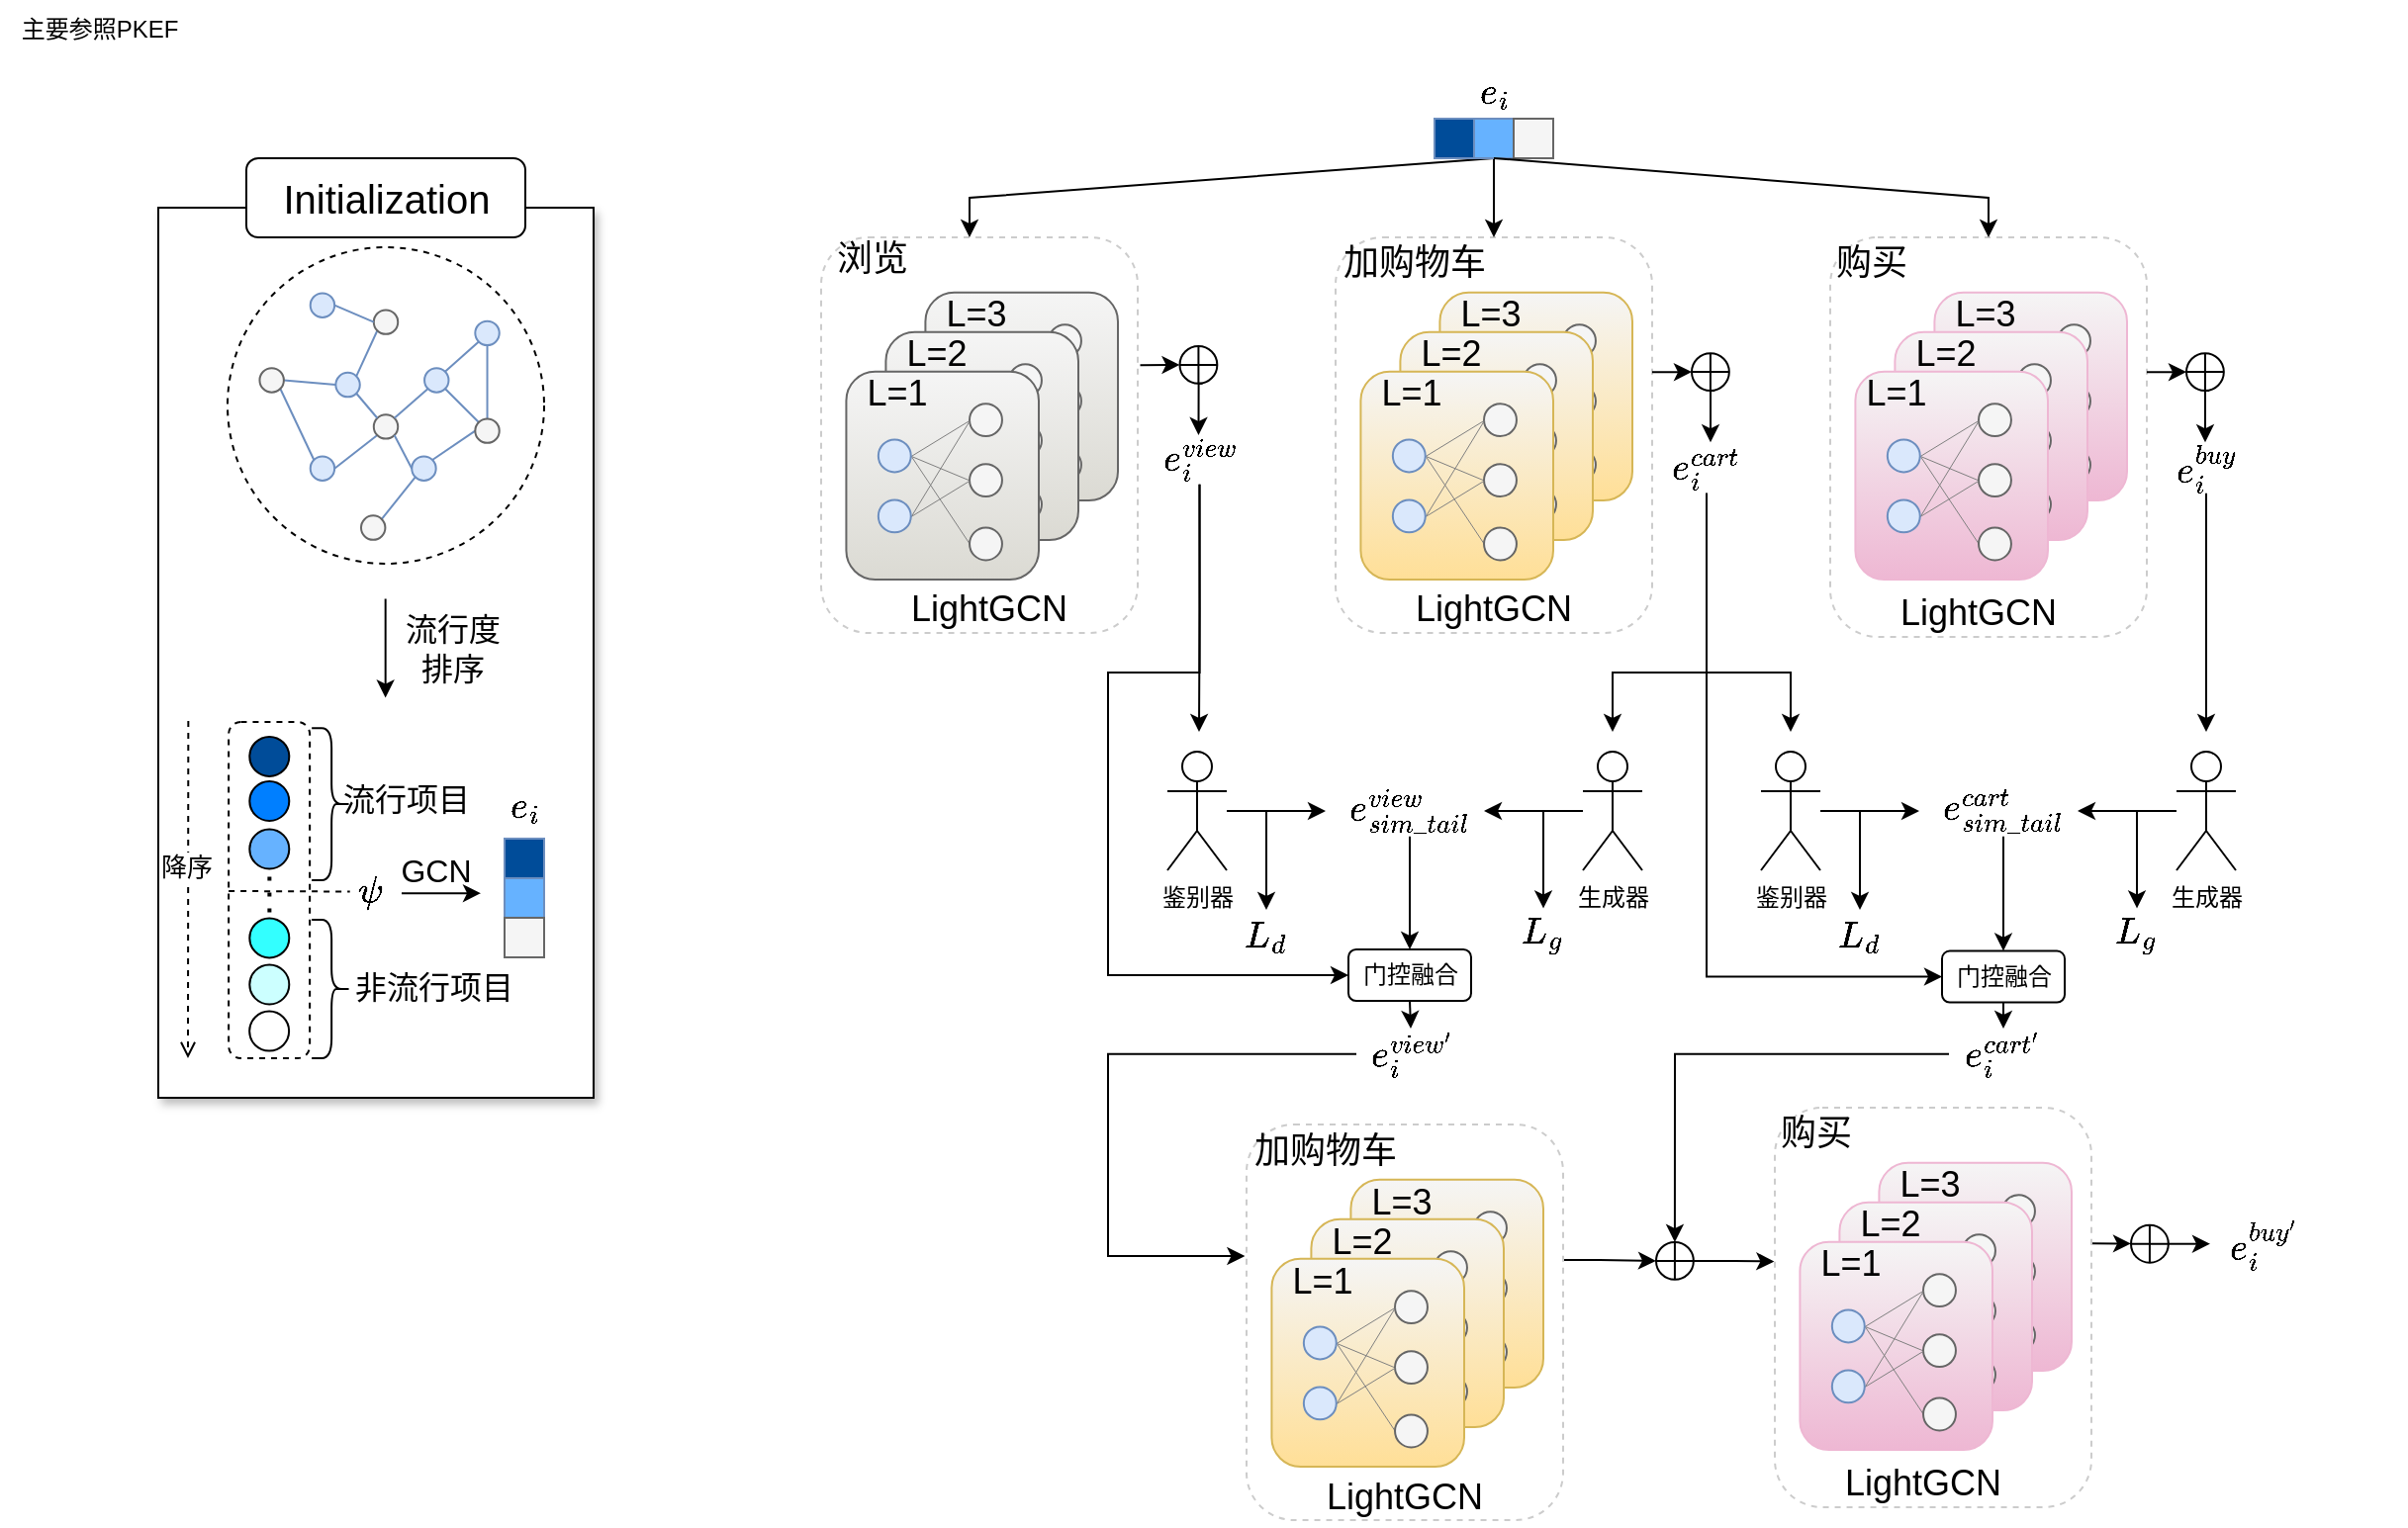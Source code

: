 <mxfile version="28.1.1">
  <diagram name="第 1 页" id="a7vEhYP6rL8GsZ4J2X63">
    <mxGraphModel dx="815" dy="425" grid="1" gridSize="5" guides="1" tooltips="1" connect="1" arrows="1" fold="1" page="1" pageScale="1" pageWidth="1169" pageHeight="827" math="1" shadow="0">
      <root>
        <mxCell id="0" />
        <mxCell id="1" parent="0" />
        <mxCell id="FkXduTycxBEro7HCxzzV-103" value="" style="rounded=1;whiteSpace=wrap;html=1;dashed=1;strokeColor=#CCCCCC;" vertex="1" parent="1">
          <mxGeometry x="415" y="120" width="160" height="200" as="geometry" />
        </mxCell>
        <mxCell id="Q9Ri4ofh50V_gN4US0mv-2" value="主要参照PKEF" style="text;html=1;align=center;verticalAlign=middle;resizable=0;points=[];autosize=1;strokeColor=none;fillColor=none;" parent="1" vertex="1">
          <mxGeometry width="100" height="30" as="geometry" />
        </mxCell>
        <mxCell id="FkXduTycxBEro7HCxzzV-1" value="" style="rounded=0;whiteSpace=wrap;html=1;shadow=1;" vertex="1" parent="1">
          <mxGeometry x="80" y="105" width="220" height="450" as="geometry" />
        </mxCell>
        <mxCell id="FkXduTycxBEro7HCxzzV-2" value="" style="rounded=1;whiteSpace=wrap;html=1;dashed=1;" vertex="1" parent="1">
          <mxGeometry x="115.57" y="365.0" width="41" height="170" as="geometry" />
        </mxCell>
        <mxCell id="FkXduTycxBEro7HCxzzV-3" value="" style="group" vertex="1" connectable="0" parent="1">
          <mxGeometry x="115" y="125" width="160" height="160" as="geometry" />
        </mxCell>
        <mxCell id="FkXduTycxBEro7HCxzzV-4" value="" style="ellipse;whiteSpace=wrap;html=1;aspect=fixed;dashed=1;" vertex="1" parent="FkXduTycxBEro7HCxzzV-3">
          <mxGeometry width="160.0" height="160.0" as="geometry" />
        </mxCell>
        <mxCell id="FkXduTycxBEro7HCxzzV-5" style="rounded=0;orthogonalLoop=1;jettySize=auto;html=1;exitX=0;exitY=1;exitDx=0;exitDy=0;entryX=1;entryY=0.5;entryDx=0;entryDy=0;endArrow=none;startFill=0;fillColor=#dae8fc;strokeColor=#6c8ebf;" edge="1" parent="FkXduTycxBEro7HCxzzV-3" source="FkXduTycxBEro7HCxzzV-6" target="FkXduTycxBEro7HCxzzV-15">
          <mxGeometry relative="1" as="geometry" />
        </mxCell>
        <mxCell id="FkXduTycxBEro7HCxzzV-6" value="" style="ellipse;whiteSpace=wrap;html=1;aspect=fixed;fillColor=#f5f5f5;strokeColor=#666666;fontColor=#333333;" vertex="1" parent="FkXduTycxBEro7HCxzzV-3">
          <mxGeometry x="73.898" y="84.581" width="12.216" height="12.216" as="geometry" />
        </mxCell>
        <mxCell id="FkXduTycxBEro7HCxzzV-7" style="rounded=0;orthogonalLoop=1;jettySize=auto;html=1;exitX=0.5;exitY=1;exitDx=0;exitDy=0;entryX=0.5;entryY=0;entryDx=0;entryDy=0;fillColor=#dae8fc;strokeColor=#6c8ebf;startArrow=none;startFill=0;endArrow=none;" edge="1" parent="FkXduTycxBEro7HCxzzV-3" source="FkXduTycxBEro7HCxzzV-8" target="FkXduTycxBEro7HCxzzV-20">
          <mxGeometry relative="1" as="geometry" />
        </mxCell>
        <mxCell id="FkXduTycxBEro7HCxzzV-8" value="" style="ellipse;whiteSpace=wrap;html=1;aspect=fixed;fillColor=#dae8fc;strokeColor=#6c8ebf;" vertex="1" parent="FkXduTycxBEro7HCxzzV-3">
          <mxGeometry x="125.159" y="37.329" width="12.216" height="12.216" as="geometry" />
        </mxCell>
        <mxCell id="FkXduTycxBEro7HCxzzV-9" style="rounded=0;orthogonalLoop=1;jettySize=auto;html=1;exitX=1;exitY=0;exitDx=0;exitDy=0;entryX=0;entryY=1;entryDx=0;entryDy=0;endArrow=none;startFill=0;fillColor=#dae8fc;strokeColor=#6c8ebf;" edge="1" parent="FkXduTycxBEro7HCxzzV-3" source="FkXduTycxBEro7HCxzzV-10" target="FkXduTycxBEro7HCxzzV-21">
          <mxGeometry relative="1" as="geometry" />
        </mxCell>
        <mxCell id="FkXduTycxBEro7HCxzzV-10" value="" style="ellipse;whiteSpace=wrap;html=1;aspect=fixed;fillColor=#dae8fc;strokeColor=#6c8ebf;" vertex="1" parent="FkXduTycxBEro7HCxzzV-3">
          <mxGeometry x="54.675" y="63.436" width="12.216" height="12.216" as="geometry" />
        </mxCell>
        <mxCell id="FkXduTycxBEro7HCxzzV-11" style="rounded=0;orthogonalLoop=1;jettySize=auto;html=1;exitX=1;exitY=0;exitDx=0;exitDy=0;entryX=0;entryY=0.5;entryDx=0;entryDy=0;endArrow=none;startFill=0;fillColor=#dae8fc;strokeColor=#6c8ebf;" edge="1" parent="FkXduTycxBEro7HCxzzV-3" source="FkXduTycxBEro7HCxzzV-12" target="FkXduTycxBEro7HCxzzV-20">
          <mxGeometry relative="1" as="geometry" />
        </mxCell>
        <mxCell id="FkXduTycxBEro7HCxzzV-12" value="" style="ellipse;whiteSpace=wrap;html=1;aspect=fixed;fillColor=#dae8fc;strokeColor=#6c8ebf;" vertex="1" parent="FkXduTycxBEro7HCxzzV-3">
          <mxGeometry x="93.121" y="105.727" width="12.216" height="12.216" as="geometry" />
        </mxCell>
        <mxCell id="FkXduTycxBEro7HCxzzV-13" style="rounded=0;orthogonalLoop=1;jettySize=auto;html=1;exitX=1;exitY=1;exitDx=0;exitDy=0;entryX=0;entryY=0;entryDx=0;entryDy=0;endArrow=none;startFill=0;fillColor=#dae8fc;strokeColor=#6c8ebf;" edge="1" parent="FkXduTycxBEro7HCxzzV-3" source="FkXduTycxBEro7HCxzzV-14" target="FkXduTycxBEro7HCxzzV-20">
          <mxGeometry relative="1" as="geometry" />
        </mxCell>
        <mxCell id="FkXduTycxBEro7HCxzzV-14" value="" style="ellipse;whiteSpace=wrap;html=1;aspect=fixed;fillColor=#dae8fc;strokeColor=#6c8ebf;" vertex="1" parent="FkXduTycxBEro7HCxzzV-3">
          <mxGeometry x="99.529" y="61.096" width="12.216" height="12.216" as="geometry" />
        </mxCell>
        <mxCell id="FkXduTycxBEro7HCxzzV-15" value="" style="ellipse;whiteSpace=wrap;html=1;aspect=fixed;fillColor=#dae8fc;strokeColor=#6c8ebf;" vertex="1" parent="FkXduTycxBEro7HCxzzV-3">
          <mxGeometry x="41.859" y="105.727" width="12.216" height="12.216" as="geometry" />
        </mxCell>
        <mxCell id="FkXduTycxBEro7HCxzzV-16" style="rounded=0;orthogonalLoop=1;jettySize=auto;html=1;exitX=0;exitY=1;exitDx=0;exitDy=0;entryX=1;entryY=0;entryDx=0;entryDy=0;endArrow=none;startFill=0;fillColor=#dae8fc;strokeColor=#6c8ebf;" edge="1" parent="FkXduTycxBEro7HCxzzV-3" source="FkXduTycxBEro7HCxzzV-14" target="FkXduTycxBEro7HCxzzV-6">
          <mxGeometry relative="1" as="geometry">
            <mxPoint x="125.159" y="100.208" as="sourcePoint" />
            <mxPoint x="99.529" y="100.208" as="targetPoint" />
          </mxGeometry>
        </mxCell>
        <mxCell id="FkXduTycxBEro7HCxzzV-17" style="rounded=0;orthogonalLoop=1;jettySize=auto;html=1;exitX=1;exitY=1;exitDx=0;exitDy=0;entryX=0;entryY=0.5;entryDx=0;entryDy=0;endArrow=none;startFill=0;fillColor=#dae8fc;strokeColor=#6c8ebf;" edge="1" parent="FkXduTycxBEro7HCxzzV-3" source="FkXduTycxBEro7HCxzzV-6" target="FkXduTycxBEro7HCxzzV-12">
          <mxGeometry relative="1" as="geometry">
            <mxPoint x="61.082" y="105.727" as="sourcePoint" />
            <mxPoint x="35.452" y="105.727" as="targetPoint" />
          </mxGeometry>
        </mxCell>
        <mxCell id="FkXduTycxBEro7HCxzzV-18" style="rounded=0;orthogonalLoop=1;jettySize=auto;html=1;exitX=0;exitY=0;exitDx=0;exitDy=0;entryX=1;entryY=1;entryDx=0;entryDy=0;endArrow=none;startFill=0;fillColor=#dae8fc;strokeColor=#6c8ebf;" edge="1" parent="FkXduTycxBEro7HCxzzV-3" source="FkXduTycxBEro7HCxzzV-6" target="FkXduTycxBEro7HCxzzV-10">
          <mxGeometry relative="1" as="geometry">
            <mxPoint x="99.529" y="77.533" as="sourcePoint" />
            <mxPoint x="73.898" y="77.533" as="targetPoint" />
          </mxGeometry>
        </mxCell>
        <mxCell id="FkXduTycxBEro7HCxzzV-19" style="rounded=0;orthogonalLoop=1;jettySize=auto;html=1;exitX=0;exitY=1;exitDx=0;exitDy=0;entryX=1;entryY=0;entryDx=0;entryDy=0;endArrow=none;startFill=0;fillColor=#dae8fc;strokeColor=#6c8ebf;" edge="1" parent="FkXduTycxBEro7HCxzzV-3" source="FkXduTycxBEro7HCxzzV-8" target="FkXduTycxBEro7HCxzzV-14">
          <mxGeometry relative="1" as="geometry">
            <mxPoint x="131.567" y="49.339" as="sourcePoint" />
            <mxPoint x="114.907" y="62.731" as="targetPoint" />
          </mxGeometry>
        </mxCell>
        <mxCell id="FkXduTycxBEro7HCxzzV-20" value="" style="ellipse;whiteSpace=wrap;html=1;aspect=fixed;fillColor=#f5f5f5;strokeColor=#666666;fontColor=#333333;" vertex="1" parent="FkXduTycxBEro7HCxzzV-3">
          <mxGeometry x="125.159" y="86.717" width="12.216" height="12.216" as="geometry" />
        </mxCell>
        <mxCell id="FkXduTycxBEro7HCxzzV-21" value="" style="ellipse;whiteSpace=wrap;html=1;aspect=fixed;fillColor=#f5f5f5;strokeColor=#666666;fontColor=#333333;" vertex="1" parent="FkXduTycxBEro7HCxzzV-3">
          <mxGeometry x="73.898" y="31.718" width="12.216" height="12.216" as="geometry" />
        </mxCell>
        <mxCell id="FkXduTycxBEro7HCxzzV-22" style="rounded=0;orthogonalLoop=1;jettySize=auto;html=1;exitX=1;exitY=0.5;exitDx=0;exitDy=0;entryX=0;entryY=0.5;entryDx=0;entryDy=0;endArrow=none;startFill=0;fillColor=#dae8fc;strokeColor=#6c8ebf;" edge="1" parent="FkXduTycxBEro7HCxzzV-3" source="FkXduTycxBEro7HCxzzV-24" target="FkXduTycxBEro7HCxzzV-10">
          <mxGeometry relative="1" as="geometry" />
        </mxCell>
        <mxCell id="FkXduTycxBEro7HCxzzV-23" style="rounded=0;orthogonalLoop=1;jettySize=auto;html=1;exitX=1;exitY=1;exitDx=0;exitDy=0;entryX=0;entryY=0;entryDx=0;entryDy=0;startArrow=none;startFill=0;endArrow=none;fillColor=#dae8fc;strokeColor=#6c8ebf;" edge="1" parent="FkXduTycxBEro7HCxzzV-3" source="FkXduTycxBEro7HCxzzV-24" target="FkXduTycxBEro7HCxzzV-15">
          <mxGeometry relative="1" as="geometry" />
        </mxCell>
        <mxCell id="FkXduTycxBEro7HCxzzV-24" value="" style="ellipse;whiteSpace=wrap;html=1;aspect=fixed;fillColor=#f5f5f5;strokeColor=#666666;fontColor=#333333;" vertex="1" parent="FkXduTycxBEro7HCxzzV-3">
          <mxGeometry x="16.229" y="61.096" width="12.216" height="12.216" as="geometry" />
        </mxCell>
        <mxCell id="FkXduTycxBEro7HCxzzV-25" style="rounded=0;orthogonalLoop=1;jettySize=auto;html=1;exitX=1;exitY=0.5;exitDx=0;exitDy=0;entryX=0;entryY=0.5;entryDx=0;entryDy=0;endArrow=none;startFill=0;fillColor=#dae8fc;strokeColor=#6c8ebf;" edge="1" parent="FkXduTycxBEro7HCxzzV-3" source="FkXduTycxBEro7HCxzzV-26" target="FkXduTycxBEro7HCxzzV-21">
          <mxGeometry relative="1" as="geometry" />
        </mxCell>
        <mxCell id="FkXduTycxBEro7HCxzzV-26" value="" style="ellipse;whiteSpace=wrap;html=1;aspect=fixed;fillColor=#dae8fc;strokeColor=#6c8ebf;" vertex="1" parent="FkXduTycxBEro7HCxzzV-3">
          <mxGeometry x="41.859" y="23.232" width="12.216" height="12.216" as="geometry" />
        </mxCell>
        <mxCell id="FkXduTycxBEro7HCxzzV-27" style="rounded=0;orthogonalLoop=1;jettySize=auto;html=1;exitX=1;exitY=0;exitDx=0;exitDy=0;entryX=0;entryY=1;entryDx=0;entryDy=0;endArrow=none;startFill=0;fillColor=#dae8fc;strokeColor=#6c8ebf;" edge="1" parent="FkXduTycxBEro7HCxzzV-3" source="FkXduTycxBEro7HCxzzV-28" target="FkXduTycxBEro7HCxzzV-12">
          <mxGeometry relative="1" as="geometry" />
        </mxCell>
        <mxCell id="FkXduTycxBEro7HCxzzV-28" value="" style="ellipse;whiteSpace=wrap;html=1;aspect=fixed;fillColor=#f5f5f5;strokeColor=#666666;fontColor=#333333;" vertex="1" parent="FkXduTycxBEro7HCxzzV-3">
          <mxGeometry x="67.49" y="135.683" width="12.216" height="12.216" as="geometry" />
        </mxCell>
        <mxCell id="FkXduTycxBEro7HCxzzV-29" value="" style="ellipse;whiteSpace=wrap;html=1;aspect=fixed;fillColor=#004C99;" vertex="1" parent="1">
          <mxGeometry x="126.15" y="372.44" width="20" height="20" as="geometry" />
        </mxCell>
        <mxCell id="FkXduTycxBEro7HCxzzV-30" value="" style="ellipse;whiteSpace=wrap;html=1;aspect=fixed;fillColor=#007FFF;" vertex="1" parent="1">
          <mxGeometry x="126.15" y="395.0" width="20" height="20" as="geometry" />
        </mxCell>
        <mxCell id="FkXduTycxBEro7HCxzzV-31" value="" style="ellipse;whiteSpace=wrap;html=1;aspect=fixed;fillColor=#66B2FF;" vertex="1" parent="1">
          <mxGeometry x="126.15" y="419.25" width="20" height="20" as="geometry" />
        </mxCell>
        <mxCell id="FkXduTycxBEro7HCxzzV-32" value="" style="ellipse;whiteSpace=wrap;html=1;aspect=fixed;fillColor=#33FFFF;" vertex="1" parent="1">
          <mxGeometry x="126.15" y="464.2" width="20" height="20" as="geometry" />
        </mxCell>
        <mxCell id="FkXduTycxBEro7HCxzzV-33" value="" style="ellipse;whiteSpace=wrap;html=1;aspect=fixed;fillColor=#CCFFFF;" vertex="1" parent="1">
          <mxGeometry x="126.15" y="487.74" width="20" height="20" as="geometry" />
        </mxCell>
        <mxCell id="FkXduTycxBEro7HCxzzV-34" value="" style="ellipse;whiteSpace=wrap;html=1;aspect=fixed;fillColor=#FFFFFF;" vertex="1" parent="1">
          <mxGeometry x="126.07" y="511.3" width="20" height="20" as="geometry" />
        </mxCell>
        <mxCell id="FkXduTycxBEro7HCxzzV-35" value="" style="endArrow=none;dashed=1;html=1;dashPattern=1 3;strokeWidth=2;rounded=0;" edge="1" parent="1">
          <mxGeometry width="50" height="50" relative="1" as="geometry">
            <mxPoint x="136.19" y="461.3" as="sourcePoint" />
            <mxPoint x="136.19" y="441.3" as="targetPoint" />
          </mxGeometry>
        </mxCell>
        <mxCell id="FkXduTycxBEro7HCxzzV-36" value="" style="endArrow=none;dashed=1;html=1;rounded=0;exitX=-0.008;exitY=0.449;exitDx=0;exitDy=0;exitPerimeter=0;" edge="1" parent="1">
          <mxGeometry width="50" height="50" relative="1" as="geometry">
            <mxPoint x="115.572" y="450.5" as="sourcePoint" />
            <mxPoint x="176.86" y="450.74" as="targetPoint" />
          </mxGeometry>
        </mxCell>
        <mxCell id="FkXduTycxBEro7HCxzzV-37" value="" style="shape=curlyBracket;whiteSpace=wrap;html=1;rounded=1;flipH=1;labelPosition=right;verticalLabelPosition=middle;align=left;verticalAlign=middle;" vertex="1" parent="1">
          <mxGeometry x="157.57" y="368.1" width="20" height="76.9" as="geometry" />
        </mxCell>
        <mxCell id="FkXduTycxBEro7HCxzzV-38" value="" style="shape=curlyBracket;whiteSpace=wrap;html=1;rounded=1;flipH=1;labelPosition=right;verticalLabelPosition=middle;align=left;verticalAlign=middle;" vertex="1" parent="1">
          <mxGeometry x="157.57" y="465.0" width="20" height="70" as="geometry" />
        </mxCell>
        <mxCell id="FkXduTycxBEro7HCxzzV-39" value="&lt;font style=&quot;font-size: 16px;&quot;&gt;\(\psi\)&lt;/font&gt;" style="text;html=1;align=center;verticalAlign=middle;whiteSpace=wrap;rounded=0;" vertex="1" parent="1">
          <mxGeometry x="180.668" y="443.985" width="12.371" height="12.5" as="geometry" />
        </mxCell>
        <mxCell id="FkXduTycxBEro7HCxzzV-40" value="&lt;font style=&quot;font-size: 16px;&quot;&gt;流行项目&lt;/font&gt;" style="text;html=1;align=center;verticalAlign=middle;whiteSpace=wrap;rounded=0;" vertex="1" parent="1">
          <mxGeometry x="170" y="388.62" width="71" height="30" as="geometry" />
        </mxCell>
        <mxCell id="FkXduTycxBEro7HCxzzV-41" value="&lt;font style=&quot;font-size: 16px;&quot;&gt;非流行项目&lt;/font&gt;" style="text;html=1;align=center;verticalAlign=middle;whiteSpace=wrap;rounded=0;" vertex="1" parent="1">
          <mxGeometry x="177.57" y="484.2" width="83.43" height="30" as="geometry" />
        </mxCell>
        <mxCell id="FkXduTycxBEro7HCxzzV-42" style="edgeStyle=orthogonalEdgeStyle;rounded=0;orthogonalLoop=1;jettySize=auto;html=1;" edge="1" parent="1">
          <mxGeometry relative="1" as="geometry">
            <mxPoint x="194.83" y="302.74" as="sourcePoint" />
            <mxPoint x="194.83" y="352.74" as="targetPoint" />
          </mxGeometry>
        </mxCell>
        <mxCell id="FkXduTycxBEro7HCxzzV-43" value="&lt;span style=&quot;font-size: 16px;&quot;&gt;流行度排序&lt;/span&gt;" style="text;html=1;align=center;verticalAlign=middle;whiteSpace=wrap;rounded=0;" vertex="1" parent="1">
          <mxGeometry x="198.57" y="312.74" width="60" height="30" as="geometry" />
        </mxCell>
        <mxCell id="FkXduTycxBEro7HCxzzV-44" value="" style="endArrow=open;html=1;rounded=0;dashed=1;endFill=0;" edge="1" parent="1">
          <mxGeometry width="50" height="50" relative="1" as="geometry">
            <mxPoint x="95.17" y="364.51" as="sourcePoint" />
            <mxPoint x="95" y="535" as="targetPoint" />
          </mxGeometry>
        </mxCell>
        <mxCell id="FkXduTycxBEro7HCxzzV-45" value="降序" style="edgeLabel;html=1;align=center;verticalAlign=middle;resizable=0;points=[];fontSize=13;" vertex="1" connectable="0" parent="FkXduTycxBEro7HCxzzV-44">
          <mxGeometry x="-0.143" y="-1" relative="1" as="geometry">
            <mxPoint as="offset" />
          </mxGeometry>
        </mxCell>
        <mxCell id="FkXduTycxBEro7HCxzzV-46" value="" style="endArrow=classic;html=1;rounded=0;" edge="1" parent="1">
          <mxGeometry width="50" height="50" relative="1" as="geometry">
            <mxPoint x="202.99" y="451.58" as="sourcePoint" />
            <mxPoint x="242.99" y="451.58" as="targetPoint" />
          </mxGeometry>
        </mxCell>
        <mxCell id="FkXduTycxBEro7HCxzzV-47" value="&lt;font style=&quot;font-size: 16px;&quot;&gt;GCN&lt;/font&gt;" style="text;html=1;align=center;verticalAlign=middle;resizable=0;points=[];autosize=1;strokeColor=none;fillColor=none;" vertex="1" parent="1">
          <mxGeometry x="190" y="425.0" width="60" height="30" as="geometry" />
        </mxCell>
        <mxCell id="FkXduTycxBEro7HCxzzV-48" value="" style="group;fillColor=#dae8fc;strokeColor=#6c8ebf;rotation=90;" vertex="1" connectable="0" parent="1">
          <mxGeometry x="235" y="443.99" width="60" height="20" as="geometry" />
        </mxCell>
        <mxCell id="FkXduTycxBEro7HCxzzV-49" value="" style="rounded=0;whiteSpace=wrap;html=1;fillColor=#004C99;strokeColor=#6c8ebf;rotation=90;" vertex="1" parent="FkXduTycxBEro7HCxzzV-48">
          <mxGeometry x="20" y="-20" width="20" height="20" as="geometry" />
        </mxCell>
        <mxCell id="FkXduTycxBEro7HCxzzV-50" value="" style="rounded=0;whiteSpace=wrap;html=1;fillColor=#66B2FF;strokeColor=#6c8ebf;rotation=90;" vertex="1" parent="FkXduTycxBEro7HCxzzV-48">
          <mxGeometry x="20" width="20" height="20" as="geometry" />
        </mxCell>
        <mxCell id="FkXduTycxBEro7HCxzzV-51" value="" style="rounded=0;whiteSpace=wrap;html=1;fillColor=#f5f5f5;fontColor=#333333;strokeColor=#666666;rotation=90;" vertex="1" parent="FkXduTycxBEro7HCxzzV-48">
          <mxGeometry x="20" y="20" width="20" height="20" as="geometry" />
        </mxCell>
        <mxCell id="FkXduTycxBEro7HCxzzV-52" value="&lt;font style=&quot;font-size: 16px;&quot;&gt;\(e_{i}\)&lt;/font&gt;" style="text;html=1;align=center;verticalAlign=middle;whiteSpace=wrap;rounded=0;" vertex="1" parent="1">
          <mxGeometry x="237.5" y="395.0" width="55" height="25.8" as="geometry" />
        </mxCell>
        <mxCell id="FkXduTycxBEro7HCxzzV-488" style="edgeStyle=orthogonalEdgeStyle;rounded=0;orthogonalLoop=1;jettySize=auto;html=1;exitX=0.5;exitY=1;exitDx=0;exitDy=0;" edge="1" parent="1" source="FkXduTycxBEro7HCxzzV-57">
          <mxGeometry relative="1" as="geometry">
            <mxPoint x="606" y="370" as="targetPoint" />
          </mxGeometry>
        </mxCell>
        <mxCell id="FkXduTycxBEro7HCxzzV-492" style="edgeStyle=orthogonalEdgeStyle;rounded=0;orthogonalLoop=1;jettySize=auto;html=1;exitX=0.5;exitY=1;exitDx=0;exitDy=0;entryX=0;entryY=0.5;entryDx=0;entryDy=0;" edge="1" parent="1" source="FkXduTycxBEro7HCxzzV-57" target="FkXduTycxBEro7HCxzzV-245">
          <mxGeometry relative="1" as="geometry">
            <Array as="points">
              <mxPoint x="606" y="340" />
              <mxPoint x="560" y="340" />
              <mxPoint x="560" y="493" />
            </Array>
          </mxGeometry>
        </mxCell>
        <mxCell id="FkXduTycxBEro7HCxzzV-57" value="&lt;font style=&quot;font-size: 16px;&quot;&gt;\(e_{i}^{view}\)&lt;/font&gt;" style="text;html=1;align=center;verticalAlign=middle;whiteSpace=wrap;rounded=0;" vertex="1" parent="1">
          <mxGeometry x="578.75" y="219.1" width="55" height="25.8" as="geometry" />
        </mxCell>
        <mxCell id="FkXduTycxBEro7HCxzzV-58" value="&lt;font style=&quot;font-size: 20px;&quot;&gt;Initialization&lt;/font&gt;" style="rounded=1;whiteSpace=wrap;html=1;" vertex="1" parent="1">
          <mxGeometry x="124.5" y="80" width="141" height="40" as="geometry" />
        </mxCell>
        <mxCell id="FkXduTycxBEro7HCxzzV-104" value="&lt;font style=&quot;font-size: 18px;&quot;&gt;LightGCN&lt;/font&gt;" style="text;html=1;align=center;verticalAlign=middle;whiteSpace=wrap;rounded=0;" vertex="1" parent="1">
          <mxGeometry x="470" y="293" width="60" height="30" as="geometry" />
        </mxCell>
        <mxCell id="FkXduTycxBEro7HCxzzV-107" value="" style="rounded=1;whiteSpace=wrap;html=1;dashed=1;strokeColor=#CCCCCC;" vertex="1" parent="1">
          <mxGeometry x="675" y="120" width="160" height="200" as="geometry" />
        </mxCell>
        <mxCell id="FkXduTycxBEro7HCxzzV-108" value="" style="group" vertex="1" connectable="0" parent="1">
          <mxGeometry x="705" y="135" width="120" height="118" as="geometry" />
        </mxCell>
        <mxCell id="FkXduTycxBEro7HCxzzV-109" value="" style="rounded=1;whiteSpace=wrap;html=1;fillColor=#F5F5F5;strokeColor=#d6b656;gradientColor=#FFDF97;" vertex="1" parent="FkXduTycxBEro7HCxzzV-108">
          <mxGeometry x="22.703" y="12.932" width="97.297" height="105.068" as="geometry" />
        </mxCell>
        <mxCell id="FkXduTycxBEro7HCxzzV-110" value="" style="group" vertex="1" connectable="0" parent="FkXduTycxBEro7HCxzzV-108">
          <mxGeometry x="38.919" y="29.096" width="64.865" height="80.822" as="geometry" />
        </mxCell>
        <mxCell id="FkXduTycxBEro7HCxzzV-111" style="rounded=0;orthogonalLoop=1;jettySize=auto;html=1;exitX=1;exitY=0.5;exitDx=0;exitDy=0;entryX=0;entryY=0.5;entryDx=0;entryDy=0;endArrow=none;endFill=0;strokeColor=#808080;strokeWidth=0.5;" edge="1" parent="FkXduTycxBEro7HCxzzV-110" source="FkXduTycxBEro7HCxzzV-114" target="FkXduTycxBEro7HCxzzV-115">
          <mxGeometry relative="1" as="geometry" />
        </mxCell>
        <mxCell id="FkXduTycxBEro7HCxzzV-112" style="rounded=0;orthogonalLoop=1;jettySize=auto;html=1;exitX=1;exitY=0.5;exitDx=0;exitDy=0;entryX=0;entryY=0.5;entryDx=0;entryDy=0;strokeColor=#808080;align=center;verticalAlign=middle;fontFamily=Helvetica;fontSize=11;fontColor=default;labelBackgroundColor=default;endArrow=none;endFill=0;strokeWidth=0.5;" edge="1" parent="FkXduTycxBEro7HCxzzV-110" source="FkXduTycxBEro7HCxzzV-114" target="FkXduTycxBEro7HCxzzV-116">
          <mxGeometry relative="1" as="geometry" />
        </mxCell>
        <mxCell id="FkXduTycxBEro7HCxzzV-113" style="rounded=0;orthogonalLoop=1;jettySize=auto;html=1;exitX=1;exitY=0.5;exitDx=0;exitDy=0;entryX=0;entryY=0.5;entryDx=0;entryDy=0;strokeColor=#808080;align=center;verticalAlign=middle;fontFamily=Helvetica;fontSize=11;fontColor=default;labelBackgroundColor=default;endArrow=none;endFill=0;strokeWidth=0.5;" edge="1" parent="FkXduTycxBEro7HCxzzV-110" source="FkXduTycxBEro7HCxzzV-114" target="FkXduTycxBEro7HCxzzV-117">
          <mxGeometry relative="1" as="geometry" />
        </mxCell>
        <mxCell id="FkXduTycxBEro7HCxzzV-114" value="" style="ellipse;whiteSpace=wrap;html=1;aspect=fixed;fillColor=#dae8fc;strokeColor=#6c8ebf;" vertex="1" parent="FkXduTycxBEro7HCxzzV-110">
          <mxGeometry y="18.143" width="16.463" height="16.463" as="geometry" />
        </mxCell>
        <mxCell id="FkXduTycxBEro7HCxzzV-115" value="" style="ellipse;whiteSpace=wrap;html=1;aspect=fixed;fillColor=#f5f5f5;strokeColor=#666666;fontColor=#333333;" vertex="1" parent="FkXduTycxBEro7HCxzzV-110">
          <mxGeometry x="46.095" width="16.463" height="16.463" as="geometry" />
        </mxCell>
        <mxCell id="FkXduTycxBEro7HCxzzV-116" value="" style="ellipse;whiteSpace=wrap;html=1;aspect=fixed;fillColor=#f5f5f5;strokeColor=#666666;fontColor=#333333;" vertex="1" parent="FkXduTycxBEro7HCxzzV-110">
          <mxGeometry x="46.095" y="30.467" width="16.463" height="16.463" as="geometry" />
        </mxCell>
        <mxCell id="FkXduTycxBEro7HCxzzV-117" value="" style="ellipse;whiteSpace=wrap;html=1;aspect=fixed;fillColor=#f5f5f5;strokeColor=#666666;fontColor=#333333;" vertex="1" parent="FkXduTycxBEro7HCxzzV-110">
          <mxGeometry x="46.095" y="62.685" width="16.463" height="16.463" as="geometry" />
        </mxCell>
        <mxCell id="FkXduTycxBEro7HCxzzV-118" style="rounded=0;orthogonalLoop=1;jettySize=auto;html=1;exitX=1;exitY=0.5;exitDx=0;exitDy=0;entryX=0;entryY=0.5;entryDx=0;entryDy=0;strokeColor=#808080;align=center;verticalAlign=middle;fontFamily=Helvetica;fontSize=11;fontColor=default;labelBackgroundColor=default;endArrow=none;endFill=0;strokeWidth=0.5;" edge="1" parent="FkXduTycxBEro7HCxzzV-110" source="FkXduTycxBEro7HCxzzV-120" target="FkXduTycxBEro7HCxzzV-115">
          <mxGeometry relative="1" as="geometry" />
        </mxCell>
        <mxCell id="FkXduTycxBEro7HCxzzV-119" style="rounded=0;orthogonalLoop=1;jettySize=auto;html=1;exitX=1;exitY=0.5;exitDx=0;exitDy=0;entryX=0;entryY=0.5;entryDx=0;entryDy=0;strokeColor=#808080;align=center;verticalAlign=middle;fontFamily=Helvetica;fontSize=11;fontColor=default;labelBackgroundColor=default;endArrow=none;endFill=0;strokeWidth=0.5;" edge="1" parent="FkXduTycxBEro7HCxzzV-110" source="FkXduTycxBEro7HCxzzV-120" target="FkXduTycxBEro7HCxzzV-116">
          <mxGeometry relative="1" as="geometry" />
        </mxCell>
        <mxCell id="FkXduTycxBEro7HCxzzV-120" value="" style="ellipse;whiteSpace=wrap;html=1;aspect=fixed;fillColor=#dae8fc;strokeColor=#6c8ebf;" vertex="1" parent="FkXduTycxBEro7HCxzzV-110">
          <mxGeometry y="48.61" width="16.463" height="16.463" as="geometry" />
        </mxCell>
        <mxCell id="FkXduTycxBEro7HCxzzV-121" value="&lt;font style=&quot;font-size: 18px;&quot;&gt;L=3&lt;/font&gt;" style="text;html=1;align=center;verticalAlign=middle;whiteSpace=wrap;rounded=0;" vertex="1" parent="FkXduTycxBEro7HCxzzV-108">
          <mxGeometry width="97.297" height="48.493" as="geometry" />
        </mxCell>
        <mxCell id="FkXduTycxBEro7HCxzzV-122" value="" style="group" vertex="1" connectable="0" parent="1">
          <mxGeometry x="685" y="155" width="120" height="118" as="geometry" />
        </mxCell>
        <mxCell id="FkXduTycxBEro7HCxzzV-123" value="" style="rounded=1;whiteSpace=wrap;html=1;fillColor=#F5F5F5;strokeColor=#d6b656;gradientColor=#FFDF97;" vertex="1" parent="FkXduTycxBEro7HCxzzV-122">
          <mxGeometry x="22.703" y="12.932" width="97.297" height="105.068" as="geometry" />
        </mxCell>
        <mxCell id="FkXduTycxBEro7HCxzzV-124" value="" style="group" vertex="1" connectable="0" parent="FkXduTycxBEro7HCxzzV-122">
          <mxGeometry x="38.919" y="29.096" width="64.865" height="80.822" as="geometry" />
        </mxCell>
        <mxCell id="FkXduTycxBEro7HCxzzV-125" style="rounded=0;orthogonalLoop=1;jettySize=auto;html=1;exitX=1;exitY=0.5;exitDx=0;exitDy=0;entryX=0;entryY=0.5;entryDx=0;entryDy=0;endArrow=none;endFill=0;strokeColor=#808080;strokeWidth=0.5;" edge="1" parent="FkXduTycxBEro7HCxzzV-124" source="FkXduTycxBEro7HCxzzV-128" target="FkXduTycxBEro7HCxzzV-129">
          <mxGeometry relative="1" as="geometry" />
        </mxCell>
        <mxCell id="FkXduTycxBEro7HCxzzV-126" style="rounded=0;orthogonalLoop=1;jettySize=auto;html=1;exitX=1;exitY=0.5;exitDx=0;exitDy=0;entryX=0;entryY=0.5;entryDx=0;entryDy=0;strokeColor=#808080;align=center;verticalAlign=middle;fontFamily=Helvetica;fontSize=11;fontColor=default;labelBackgroundColor=default;endArrow=none;endFill=0;strokeWidth=0.5;" edge="1" parent="FkXduTycxBEro7HCxzzV-124" source="FkXduTycxBEro7HCxzzV-128" target="FkXduTycxBEro7HCxzzV-130">
          <mxGeometry relative="1" as="geometry" />
        </mxCell>
        <mxCell id="FkXduTycxBEro7HCxzzV-127" style="rounded=0;orthogonalLoop=1;jettySize=auto;html=1;exitX=1;exitY=0.5;exitDx=0;exitDy=0;entryX=0;entryY=0.5;entryDx=0;entryDy=0;strokeColor=#808080;align=center;verticalAlign=middle;fontFamily=Helvetica;fontSize=11;fontColor=default;labelBackgroundColor=default;endArrow=none;endFill=0;strokeWidth=0.5;" edge="1" parent="FkXduTycxBEro7HCxzzV-124" source="FkXduTycxBEro7HCxzzV-128" target="FkXduTycxBEro7HCxzzV-131">
          <mxGeometry relative="1" as="geometry" />
        </mxCell>
        <mxCell id="FkXduTycxBEro7HCxzzV-128" value="" style="ellipse;whiteSpace=wrap;html=1;aspect=fixed;fillColor=#dae8fc;strokeColor=#6c8ebf;" vertex="1" parent="FkXduTycxBEro7HCxzzV-124">
          <mxGeometry y="18.143" width="16.463" height="16.463" as="geometry" />
        </mxCell>
        <mxCell id="FkXduTycxBEro7HCxzzV-129" value="" style="ellipse;whiteSpace=wrap;html=1;aspect=fixed;fillColor=#f5f5f5;strokeColor=#666666;fontColor=#333333;" vertex="1" parent="FkXduTycxBEro7HCxzzV-124">
          <mxGeometry x="46.095" width="16.463" height="16.463" as="geometry" />
        </mxCell>
        <mxCell id="FkXduTycxBEro7HCxzzV-130" value="" style="ellipse;whiteSpace=wrap;html=1;aspect=fixed;fillColor=#f5f5f5;strokeColor=#666666;fontColor=#333333;" vertex="1" parent="FkXduTycxBEro7HCxzzV-124">
          <mxGeometry x="46.095" y="30.467" width="16.463" height="16.463" as="geometry" />
        </mxCell>
        <mxCell id="FkXduTycxBEro7HCxzzV-131" value="" style="ellipse;whiteSpace=wrap;html=1;aspect=fixed;fillColor=#f5f5f5;strokeColor=#666666;fontColor=#333333;" vertex="1" parent="FkXduTycxBEro7HCxzzV-124">
          <mxGeometry x="46.095" y="62.685" width="16.463" height="16.463" as="geometry" />
        </mxCell>
        <mxCell id="FkXduTycxBEro7HCxzzV-132" style="rounded=0;orthogonalLoop=1;jettySize=auto;html=1;exitX=1;exitY=0.5;exitDx=0;exitDy=0;entryX=0;entryY=0.5;entryDx=0;entryDy=0;strokeColor=#808080;align=center;verticalAlign=middle;fontFamily=Helvetica;fontSize=11;fontColor=default;labelBackgroundColor=default;endArrow=none;endFill=0;strokeWidth=0.5;" edge="1" parent="FkXduTycxBEro7HCxzzV-124" source="FkXduTycxBEro7HCxzzV-134" target="FkXduTycxBEro7HCxzzV-129">
          <mxGeometry relative="1" as="geometry" />
        </mxCell>
        <mxCell id="FkXduTycxBEro7HCxzzV-133" style="rounded=0;orthogonalLoop=1;jettySize=auto;html=1;exitX=1;exitY=0.5;exitDx=0;exitDy=0;entryX=0;entryY=0.5;entryDx=0;entryDy=0;strokeColor=#808080;align=center;verticalAlign=middle;fontFamily=Helvetica;fontSize=11;fontColor=default;labelBackgroundColor=default;endArrow=none;endFill=0;strokeWidth=0.5;" edge="1" parent="FkXduTycxBEro7HCxzzV-124" source="FkXduTycxBEro7HCxzzV-134" target="FkXduTycxBEro7HCxzzV-130">
          <mxGeometry relative="1" as="geometry" />
        </mxCell>
        <mxCell id="FkXduTycxBEro7HCxzzV-134" value="" style="ellipse;whiteSpace=wrap;html=1;aspect=fixed;fillColor=#dae8fc;strokeColor=#6c8ebf;" vertex="1" parent="FkXduTycxBEro7HCxzzV-124">
          <mxGeometry y="48.61" width="16.463" height="16.463" as="geometry" />
        </mxCell>
        <mxCell id="FkXduTycxBEro7HCxzzV-135" value="&lt;font style=&quot;font-size: 18px;&quot;&gt;L=2&lt;/font&gt;" style="text;html=1;align=center;verticalAlign=middle;whiteSpace=wrap;rounded=0;" vertex="1" parent="FkXduTycxBEro7HCxzzV-122">
          <mxGeometry width="97.297" height="48.493" as="geometry" />
        </mxCell>
        <mxCell id="FkXduTycxBEro7HCxzzV-136" value="" style="group" vertex="1" connectable="0" parent="1">
          <mxGeometry x="665" y="175" width="120" height="118" as="geometry" />
        </mxCell>
        <mxCell id="FkXduTycxBEro7HCxzzV-137" value="" style="rounded=1;whiteSpace=wrap;html=1;fillColor=#F5F5F5;strokeColor=#d6b656;gradientColor=#FFDF97;" vertex="1" parent="FkXduTycxBEro7HCxzzV-136">
          <mxGeometry x="22.703" y="12.932" width="97.297" height="105.068" as="geometry" />
        </mxCell>
        <mxCell id="FkXduTycxBEro7HCxzzV-138" value="" style="group" vertex="1" connectable="0" parent="FkXduTycxBEro7HCxzzV-136">
          <mxGeometry x="38.919" y="29.096" width="64.865" height="80.822" as="geometry" />
        </mxCell>
        <mxCell id="FkXduTycxBEro7HCxzzV-139" style="rounded=0;orthogonalLoop=1;jettySize=auto;html=1;exitX=1;exitY=0.5;exitDx=0;exitDy=0;entryX=0;entryY=0.5;entryDx=0;entryDy=0;endArrow=none;endFill=0;strokeColor=#808080;strokeWidth=0.5;" edge="1" parent="FkXduTycxBEro7HCxzzV-138" source="FkXduTycxBEro7HCxzzV-142" target="FkXduTycxBEro7HCxzzV-143">
          <mxGeometry relative="1" as="geometry" />
        </mxCell>
        <mxCell id="FkXduTycxBEro7HCxzzV-140" style="rounded=0;orthogonalLoop=1;jettySize=auto;html=1;exitX=1;exitY=0.5;exitDx=0;exitDy=0;entryX=0;entryY=0.5;entryDx=0;entryDy=0;strokeColor=#808080;align=center;verticalAlign=middle;fontFamily=Helvetica;fontSize=11;fontColor=default;labelBackgroundColor=default;endArrow=none;endFill=0;strokeWidth=0.5;" edge="1" parent="FkXduTycxBEro7HCxzzV-138" source="FkXduTycxBEro7HCxzzV-142" target="FkXduTycxBEro7HCxzzV-144">
          <mxGeometry relative="1" as="geometry" />
        </mxCell>
        <mxCell id="FkXduTycxBEro7HCxzzV-141" style="rounded=0;orthogonalLoop=1;jettySize=auto;html=1;exitX=1;exitY=0.5;exitDx=0;exitDy=0;entryX=0;entryY=0.5;entryDx=0;entryDy=0;strokeColor=#808080;align=center;verticalAlign=middle;fontFamily=Helvetica;fontSize=11;fontColor=default;labelBackgroundColor=default;endArrow=none;endFill=0;strokeWidth=0.5;" edge="1" parent="FkXduTycxBEro7HCxzzV-138" source="FkXduTycxBEro7HCxzzV-142" target="FkXduTycxBEro7HCxzzV-145">
          <mxGeometry relative="1" as="geometry" />
        </mxCell>
        <mxCell id="FkXduTycxBEro7HCxzzV-142" value="" style="ellipse;whiteSpace=wrap;html=1;aspect=fixed;fillColor=#dae8fc;strokeColor=#6c8ebf;" vertex="1" parent="FkXduTycxBEro7HCxzzV-138">
          <mxGeometry y="18.143" width="16.463" height="16.463" as="geometry" />
        </mxCell>
        <mxCell id="FkXduTycxBEro7HCxzzV-143" value="" style="ellipse;whiteSpace=wrap;html=1;aspect=fixed;fillColor=#f5f5f5;strokeColor=#666666;fontColor=#333333;" vertex="1" parent="FkXduTycxBEro7HCxzzV-138">
          <mxGeometry x="46.095" width="16.463" height="16.463" as="geometry" />
        </mxCell>
        <mxCell id="FkXduTycxBEro7HCxzzV-144" value="" style="ellipse;whiteSpace=wrap;html=1;aspect=fixed;fillColor=#f5f5f5;strokeColor=#666666;fontColor=#333333;" vertex="1" parent="FkXduTycxBEro7HCxzzV-138">
          <mxGeometry x="46.095" y="30.467" width="16.463" height="16.463" as="geometry" />
        </mxCell>
        <mxCell id="FkXduTycxBEro7HCxzzV-145" value="" style="ellipse;whiteSpace=wrap;html=1;aspect=fixed;fillColor=#f5f5f5;strokeColor=#666666;fontColor=#333333;" vertex="1" parent="FkXduTycxBEro7HCxzzV-138">
          <mxGeometry x="46.095" y="62.685" width="16.463" height="16.463" as="geometry" />
        </mxCell>
        <mxCell id="FkXduTycxBEro7HCxzzV-146" style="rounded=0;orthogonalLoop=1;jettySize=auto;html=1;exitX=1;exitY=0.5;exitDx=0;exitDy=0;entryX=0;entryY=0.5;entryDx=0;entryDy=0;strokeColor=#808080;align=center;verticalAlign=middle;fontFamily=Helvetica;fontSize=11;fontColor=default;labelBackgroundColor=default;endArrow=none;endFill=0;strokeWidth=0.5;" edge="1" parent="FkXduTycxBEro7HCxzzV-138" source="FkXduTycxBEro7HCxzzV-148" target="FkXduTycxBEro7HCxzzV-143">
          <mxGeometry relative="1" as="geometry" />
        </mxCell>
        <mxCell id="FkXduTycxBEro7HCxzzV-147" style="rounded=0;orthogonalLoop=1;jettySize=auto;html=1;exitX=1;exitY=0.5;exitDx=0;exitDy=0;entryX=0;entryY=0.5;entryDx=0;entryDy=0;strokeColor=#808080;align=center;verticalAlign=middle;fontFamily=Helvetica;fontSize=11;fontColor=default;labelBackgroundColor=default;endArrow=none;endFill=0;strokeWidth=0.5;" edge="1" parent="FkXduTycxBEro7HCxzzV-138" source="FkXduTycxBEro7HCxzzV-148" target="FkXduTycxBEro7HCxzzV-144">
          <mxGeometry relative="1" as="geometry" />
        </mxCell>
        <mxCell id="FkXduTycxBEro7HCxzzV-148" value="" style="ellipse;whiteSpace=wrap;html=1;aspect=fixed;fillColor=#dae8fc;strokeColor=#6c8ebf;" vertex="1" parent="FkXduTycxBEro7HCxzzV-138">
          <mxGeometry y="48.61" width="16.463" height="16.463" as="geometry" />
        </mxCell>
        <mxCell id="FkXduTycxBEro7HCxzzV-149" value="&lt;font style=&quot;font-size: 18px;&quot;&gt;L=1&lt;/font&gt;" style="text;html=1;align=center;verticalAlign=middle;whiteSpace=wrap;rounded=0;" vertex="1" parent="FkXduTycxBEro7HCxzzV-136">
          <mxGeometry width="97.297" height="48.493" as="geometry" />
        </mxCell>
        <mxCell id="FkXduTycxBEro7HCxzzV-150" value="&lt;font style=&quot;font-size: 18px;&quot;&gt;LightGCN&lt;/font&gt;" style="text;html=1;align=center;verticalAlign=middle;whiteSpace=wrap;rounded=0;" vertex="1" parent="1">
          <mxGeometry x="725" y="293" width="60" height="30" as="geometry" />
        </mxCell>
        <mxCell id="FkXduTycxBEro7HCxzzV-152" value="" style="rounded=1;whiteSpace=wrap;html=1;dashed=1;strokeColor=#CCCCCC;" vertex="1" parent="1">
          <mxGeometry x="925" y="120" width="160" height="202" as="geometry" />
        </mxCell>
        <mxCell id="FkXduTycxBEro7HCxzzV-153" value="" style="group" vertex="1" connectable="0" parent="1">
          <mxGeometry x="955" y="135" width="120" height="118" as="geometry" />
        </mxCell>
        <mxCell id="FkXduTycxBEro7HCxzzV-154" value="" style="rounded=1;whiteSpace=wrap;html=1;fillColor=#F5F5F5;strokeColor=#EEB7D3;gradientColor=#EEB7D3;" vertex="1" parent="FkXduTycxBEro7HCxzzV-153">
          <mxGeometry x="22.703" y="12.932" width="97.297" height="105.068" as="geometry" />
        </mxCell>
        <mxCell id="FkXduTycxBEro7HCxzzV-155" value="" style="group" vertex="1" connectable="0" parent="FkXduTycxBEro7HCxzzV-153">
          <mxGeometry x="38.919" y="29.096" width="64.865" height="80.822" as="geometry" />
        </mxCell>
        <mxCell id="FkXduTycxBEro7HCxzzV-156" style="rounded=0;orthogonalLoop=1;jettySize=auto;html=1;exitX=1;exitY=0.5;exitDx=0;exitDy=0;entryX=0;entryY=0.5;entryDx=0;entryDy=0;endArrow=none;endFill=0;strokeColor=#808080;strokeWidth=0.5;" edge="1" parent="FkXduTycxBEro7HCxzzV-155" source="FkXduTycxBEro7HCxzzV-159" target="FkXduTycxBEro7HCxzzV-160">
          <mxGeometry relative="1" as="geometry" />
        </mxCell>
        <mxCell id="FkXduTycxBEro7HCxzzV-157" style="rounded=0;orthogonalLoop=1;jettySize=auto;html=1;exitX=1;exitY=0.5;exitDx=0;exitDy=0;entryX=0;entryY=0.5;entryDx=0;entryDy=0;strokeColor=#808080;align=center;verticalAlign=middle;fontFamily=Helvetica;fontSize=11;fontColor=default;labelBackgroundColor=default;endArrow=none;endFill=0;strokeWidth=0.5;" edge="1" parent="FkXduTycxBEro7HCxzzV-155" source="FkXduTycxBEro7HCxzzV-159" target="FkXduTycxBEro7HCxzzV-161">
          <mxGeometry relative="1" as="geometry" />
        </mxCell>
        <mxCell id="FkXduTycxBEro7HCxzzV-158" style="rounded=0;orthogonalLoop=1;jettySize=auto;html=1;exitX=1;exitY=0.5;exitDx=0;exitDy=0;entryX=0;entryY=0.5;entryDx=0;entryDy=0;strokeColor=#808080;align=center;verticalAlign=middle;fontFamily=Helvetica;fontSize=11;fontColor=default;labelBackgroundColor=default;endArrow=none;endFill=0;strokeWidth=0.5;" edge="1" parent="FkXduTycxBEro7HCxzzV-155" source="FkXduTycxBEro7HCxzzV-159" target="FkXduTycxBEro7HCxzzV-162">
          <mxGeometry relative="1" as="geometry" />
        </mxCell>
        <mxCell id="FkXduTycxBEro7HCxzzV-159" value="" style="ellipse;whiteSpace=wrap;html=1;aspect=fixed;fillColor=#dae8fc;strokeColor=#6c8ebf;" vertex="1" parent="FkXduTycxBEro7HCxzzV-155">
          <mxGeometry y="18.143" width="16.463" height="16.463" as="geometry" />
        </mxCell>
        <mxCell id="FkXduTycxBEro7HCxzzV-160" value="" style="ellipse;whiteSpace=wrap;html=1;aspect=fixed;fillColor=#f5f5f5;strokeColor=#666666;fontColor=#333333;" vertex="1" parent="FkXduTycxBEro7HCxzzV-155">
          <mxGeometry x="46.095" width="16.463" height="16.463" as="geometry" />
        </mxCell>
        <mxCell id="FkXduTycxBEro7HCxzzV-161" value="" style="ellipse;whiteSpace=wrap;html=1;aspect=fixed;fillColor=#f5f5f5;strokeColor=#666666;fontColor=#333333;" vertex="1" parent="FkXduTycxBEro7HCxzzV-155">
          <mxGeometry x="46.095" y="30.467" width="16.463" height="16.463" as="geometry" />
        </mxCell>
        <mxCell id="FkXduTycxBEro7HCxzzV-162" value="" style="ellipse;whiteSpace=wrap;html=1;aspect=fixed;fillColor=#f5f5f5;strokeColor=#666666;fontColor=#333333;" vertex="1" parent="FkXduTycxBEro7HCxzzV-155">
          <mxGeometry x="46.095" y="62.685" width="16.463" height="16.463" as="geometry" />
        </mxCell>
        <mxCell id="FkXduTycxBEro7HCxzzV-163" style="rounded=0;orthogonalLoop=1;jettySize=auto;html=1;exitX=1;exitY=0.5;exitDx=0;exitDy=0;entryX=0;entryY=0.5;entryDx=0;entryDy=0;strokeColor=#808080;align=center;verticalAlign=middle;fontFamily=Helvetica;fontSize=11;fontColor=default;labelBackgroundColor=default;endArrow=none;endFill=0;strokeWidth=0.5;" edge="1" parent="FkXduTycxBEro7HCxzzV-155" source="FkXduTycxBEro7HCxzzV-165" target="FkXduTycxBEro7HCxzzV-160">
          <mxGeometry relative="1" as="geometry" />
        </mxCell>
        <mxCell id="FkXduTycxBEro7HCxzzV-164" style="rounded=0;orthogonalLoop=1;jettySize=auto;html=1;exitX=1;exitY=0.5;exitDx=0;exitDy=0;entryX=0;entryY=0.5;entryDx=0;entryDy=0;strokeColor=#808080;align=center;verticalAlign=middle;fontFamily=Helvetica;fontSize=11;fontColor=default;labelBackgroundColor=default;endArrow=none;endFill=0;strokeWidth=0.5;" edge="1" parent="FkXduTycxBEro7HCxzzV-155" source="FkXduTycxBEro7HCxzzV-165" target="FkXduTycxBEro7HCxzzV-161">
          <mxGeometry relative="1" as="geometry" />
        </mxCell>
        <mxCell id="FkXduTycxBEro7HCxzzV-165" value="" style="ellipse;whiteSpace=wrap;html=1;aspect=fixed;fillColor=#dae8fc;strokeColor=#6c8ebf;" vertex="1" parent="FkXduTycxBEro7HCxzzV-155">
          <mxGeometry y="48.61" width="16.463" height="16.463" as="geometry" />
        </mxCell>
        <mxCell id="FkXduTycxBEro7HCxzzV-166" value="&lt;font style=&quot;font-size: 18px;&quot;&gt;L=3&lt;/font&gt;" style="text;html=1;align=center;verticalAlign=middle;whiteSpace=wrap;rounded=0;" vertex="1" parent="FkXduTycxBEro7HCxzzV-153">
          <mxGeometry width="97.297" height="48.493" as="geometry" />
        </mxCell>
        <mxCell id="FkXduTycxBEro7HCxzzV-167" value="" style="group" vertex="1" connectable="0" parent="1">
          <mxGeometry x="935" y="155" width="120" height="118" as="geometry" />
        </mxCell>
        <mxCell id="FkXduTycxBEro7HCxzzV-168" value="" style="rounded=1;whiteSpace=wrap;html=1;fillColor=#f5f5f5;strokeColor=#EEB7D3;gradientColor=#EEB7D3;" vertex="1" parent="FkXduTycxBEro7HCxzzV-167">
          <mxGeometry x="22.703" y="12.932" width="97.297" height="105.068" as="geometry" />
        </mxCell>
        <mxCell id="FkXduTycxBEro7HCxzzV-169" value="" style="group" vertex="1" connectable="0" parent="FkXduTycxBEro7HCxzzV-167">
          <mxGeometry x="38.919" y="29.096" width="64.865" height="80.822" as="geometry" />
        </mxCell>
        <mxCell id="FkXduTycxBEro7HCxzzV-170" style="rounded=0;orthogonalLoop=1;jettySize=auto;html=1;exitX=1;exitY=0.5;exitDx=0;exitDy=0;entryX=0;entryY=0.5;entryDx=0;entryDy=0;endArrow=none;endFill=0;strokeColor=#808080;strokeWidth=0.5;" edge="1" parent="FkXduTycxBEro7HCxzzV-169" source="FkXduTycxBEro7HCxzzV-173" target="FkXduTycxBEro7HCxzzV-174">
          <mxGeometry relative="1" as="geometry" />
        </mxCell>
        <mxCell id="FkXduTycxBEro7HCxzzV-171" style="rounded=0;orthogonalLoop=1;jettySize=auto;html=1;exitX=1;exitY=0.5;exitDx=0;exitDy=0;entryX=0;entryY=0.5;entryDx=0;entryDy=0;strokeColor=#808080;align=center;verticalAlign=middle;fontFamily=Helvetica;fontSize=11;fontColor=default;labelBackgroundColor=default;endArrow=none;endFill=0;strokeWidth=0.5;" edge="1" parent="FkXduTycxBEro7HCxzzV-169" source="FkXduTycxBEro7HCxzzV-173" target="FkXduTycxBEro7HCxzzV-175">
          <mxGeometry relative="1" as="geometry" />
        </mxCell>
        <mxCell id="FkXduTycxBEro7HCxzzV-172" style="rounded=0;orthogonalLoop=1;jettySize=auto;html=1;exitX=1;exitY=0.5;exitDx=0;exitDy=0;entryX=0;entryY=0.5;entryDx=0;entryDy=0;strokeColor=#808080;align=center;verticalAlign=middle;fontFamily=Helvetica;fontSize=11;fontColor=default;labelBackgroundColor=default;endArrow=none;endFill=0;strokeWidth=0.5;" edge="1" parent="FkXduTycxBEro7HCxzzV-169" source="FkXduTycxBEro7HCxzzV-173" target="FkXduTycxBEro7HCxzzV-176">
          <mxGeometry relative="1" as="geometry" />
        </mxCell>
        <mxCell id="FkXduTycxBEro7HCxzzV-173" value="" style="ellipse;whiteSpace=wrap;html=1;aspect=fixed;fillColor=#dae8fc;strokeColor=#6c8ebf;" vertex="1" parent="FkXduTycxBEro7HCxzzV-169">
          <mxGeometry y="18.143" width="16.463" height="16.463" as="geometry" />
        </mxCell>
        <mxCell id="FkXduTycxBEro7HCxzzV-174" value="" style="ellipse;whiteSpace=wrap;html=1;aspect=fixed;fillColor=#f5f5f5;strokeColor=#666666;fontColor=#333333;" vertex="1" parent="FkXduTycxBEro7HCxzzV-169">
          <mxGeometry x="46.095" width="16.463" height="16.463" as="geometry" />
        </mxCell>
        <mxCell id="FkXduTycxBEro7HCxzzV-175" value="" style="ellipse;whiteSpace=wrap;html=1;aspect=fixed;fillColor=#f5f5f5;strokeColor=#666666;fontColor=#333333;" vertex="1" parent="FkXduTycxBEro7HCxzzV-169">
          <mxGeometry x="46.095" y="30.467" width="16.463" height="16.463" as="geometry" />
        </mxCell>
        <mxCell id="FkXduTycxBEro7HCxzzV-176" value="" style="ellipse;whiteSpace=wrap;html=1;aspect=fixed;fillColor=#f5f5f5;strokeColor=#666666;fontColor=#333333;" vertex="1" parent="FkXduTycxBEro7HCxzzV-169">
          <mxGeometry x="46.095" y="62.685" width="16.463" height="16.463" as="geometry" />
        </mxCell>
        <mxCell id="FkXduTycxBEro7HCxzzV-177" style="rounded=0;orthogonalLoop=1;jettySize=auto;html=1;exitX=1;exitY=0.5;exitDx=0;exitDy=0;entryX=0;entryY=0.5;entryDx=0;entryDy=0;strokeColor=#808080;align=center;verticalAlign=middle;fontFamily=Helvetica;fontSize=11;fontColor=default;labelBackgroundColor=default;endArrow=none;endFill=0;strokeWidth=0.5;" edge="1" parent="FkXduTycxBEro7HCxzzV-169" source="FkXduTycxBEro7HCxzzV-179" target="FkXduTycxBEro7HCxzzV-174">
          <mxGeometry relative="1" as="geometry" />
        </mxCell>
        <mxCell id="FkXduTycxBEro7HCxzzV-178" style="rounded=0;orthogonalLoop=1;jettySize=auto;html=1;exitX=1;exitY=0.5;exitDx=0;exitDy=0;entryX=0;entryY=0.5;entryDx=0;entryDy=0;strokeColor=#808080;align=center;verticalAlign=middle;fontFamily=Helvetica;fontSize=11;fontColor=default;labelBackgroundColor=default;endArrow=none;endFill=0;strokeWidth=0.5;" edge="1" parent="FkXduTycxBEro7HCxzzV-169" source="FkXduTycxBEro7HCxzzV-179" target="FkXduTycxBEro7HCxzzV-175">
          <mxGeometry relative="1" as="geometry" />
        </mxCell>
        <mxCell id="FkXduTycxBEro7HCxzzV-179" value="" style="ellipse;whiteSpace=wrap;html=1;aspect=fixed;fillColor=#dae8fc;strokeColor=#6c8ebf;" vertex="1" parent="FkXduTycxBEro7HCxzzV-169">
          <mxGeometry y="48.61" width="16.463" height="16.463" as="geometry" />
        </mxCell>
        <mxCell id="FkXduTycxBEro7HCxzzV-180" value="&lt;font style=&quot;font-size: 18px;&quot;&gt;L=2&lt;/font&gt;" style="text;html=1;align=center;verticalAlign=middle;whiteSpace=wrap;rounded=0;" vertex="1" parent="FkXduTycxBEro7HCxzzV-167">
          <mxGeometry width="97.297" height="48.493" as="geometry" />
        </mxCell>
        <mxCell id="FkXduTycxBEro7HCxzzV-181" value="" style="group" vertex="1" connectable="0" parent="1">
          <mxGeometry x="910" y="175" width="120" height="118" as="geometry" />
        </mxCell>
        <mxCell id="FkXduTycxBEro7HCxzzV-182" value="" style="rounded=1;whiteSpace=wrap;html=1;fillColor=#f5f5f5;strokeColor=#EEB7D3;gradientColor=#EEB7D3;" vertex="1" parent="FkXduTycxBEro7HCxzzV-181">
          <mxGeometry x="27.703" y="12.932" width="97.297" height="105.068" as="geometry" />
        </mxCell>
        <mxCell id="FkXduTycxBEro7HCxzzV-183" value="" style="group" vertex="1" connectable="0" parent="FkXduTycxBEro7HCxzzV-181">
          <mxGeometry x="43.919" y="29.096" width="64.865" height="80.822" as="geometry" />
        </mxCell>
        <mxCell id="FkXduTycxBEro7HCxzzV-184" style="rounded=0;orthogonalLoop=1;jettySize=auto;html=1;exitX=1;exitY=0.5;exitDx=0;exitDy=0;entryX=0;entryY=0.5;entryDx=0;entryDy=0;endArrow=none;endFill=0;strokeColor=#808080;strokeWidth=0.5;" edge="1" parent="FkXduTycxBEro7HCxzzV-183" source="FkXduTycxBEro7HCxzzV-187" target="FkXduTycxBEro7HCxzzV-188">
          <mxGeometry relative="1" as="geometry" />
        </mxCell>
        <mxCell id="FkXduTycxBEro7HCxzzV-185" style="rounded=0;orthogonalLoop=1;jettySize=auto;html=1;exitX=1;exitY=0.5;exitDx=0;exitDy=0;entryX=0;entryY=0.5;entryDx=0;entryDy=0;strokeColor=#808080;align=center;verticalAlign=middle;fontFamily=Helvetica;fontSize=11;fontColor=default;labelBackgroundColor=default;endArrow=none;endFill=0;strokeWidth=0.5;" edge="1" parent="FkXduTycxBEro7HCxzzV-183" source="FkXduTycxBEro7HCxzzV-187" target="FkXduTycxBEro7HCxzzV-189">
          <mxGeometry relative="1" as="geometry" />
        </mxCell>
        <mxCell id="FkXduTycxBEro7HCxzzV-186" style="rounded=0;orthogonalLoop=1;jettySize=auto;html=1;exitX=1;exitY=0.5;exitDx=0;exitDy=0;entryX=0;entryY=0.5;entryDx=0;entryDy=0;strokeColor=#808080;align=center;verticalAlign=middle;fontFamily=Helvetica;fontSize=11;fontColor=default;labelBackgroundColor=default;endArrow=none;endFill=0;strokeWidth=0.5;" edge="1" parent="FkXduTycxBEro7HCxzzV-183" source="FkXduTycxBEro7HCxzzV-187" target="FkXduTycxBEro7HCxzzV-190">
          <mxGeometry relative="1" as="geometry" />
        </mxCell>
        <mxCell id="FkXduTycxBEro7HCxzzV-187" value="" style="ellipse;whiteSpace=wrap;html=1;aspect=fixed;fillColor=#dae8fc;strokeColor=#6c8ebf;" vertex="1" parent="FkXduTycxBEro7HCxzzV-183">
          <mxGeometry y="18.143" width="16.463" height="16.463" as="geometry" />
        </mxCell>
        <mxCell id="FkXduTycxBEro7HCxzzV-188" value="" style="ellipse;whiteSpace=wrap;html=1;aspect=fixed;fillColor=#f5f5f5;strokeColor=#666666;fontColor=#333333;" vertex="1" parent="FkXduTycxBEro7HCxzzV-183">
          <mxGeometry x="46.095" width="16.463" height="16.463" as="geometry" />
        </mxCell>
        <mxCell id="FkXduTycxBEro7HCxzzV-189" value="" style="ellipse;whiteSpace=wrap;html=1;aspect=fixed;fillColor=#f5f5f5;strokeColor=#666666;fontColor=#333333;" vertex="1" parent="FkXduTycxBEro7HCxzzV-183">
          <mxGeometry x="46.095" y="30.467" width="16.463" height="16.463" as="geometry" />
        </mxCell>
        <mxCell id="FkXduTycxBEro7HCxzzV-190" value="" style="ellipse;whiteSpace=wrap;html=1;aspect=fixed;fillColor=#f5f5f5;strokeColor=#666666;fontColor=#333333;" vertex="1" parent="FkXduTycxBEro7HCxzzV-183">
          <mxGeometry x="46.095" y="62.685" width="16.463" height="16.463" as="geometry" />
        </mxCell>
        <mxCell id="FkXduTycxBEro7HCxzzV-191" style="rounded=0;orthogonalLoop=1;jettySize=auto;html=1;exitX=1;exitY=0.5;exitDx=0;exitDy=0;entryX=0;entryY=0.5;entryDx=0;entryDy=0;strokeColor=#808080;align=center;verticalAlign=middle;fontFamily=Helvetica;fontSize=11;fontColor=default;labelBackgroundColor=default;endArrow=none;endFill=0;strokeWidth=0.5;" edge="1" parent="FkXduTycxBEro7HCxzzV-183" source="FkXduTycxBEro7HCxzzV-193" target="FkXduTycxBEro7HCxzzV-188">
          <mxGeometry relative="1" as="geometry" />
        </mxCell>
        <mxCell id="FkXduTycxBEro7HCxzzV-192" style="rounded=0;orthogonalLoop=1;jettySize=auto;html=1;exitX=1;exitY=0.5;exitDx=0;exitDy=0;entryX=0;entryY=0.5;entryDx=0;entryDy=0;strokeColor=#808080;align=center;verticalAlign=middle;fontFamily=Helvetica;fontSize=11;fontColor=default;labelBackgroundColor=default;endArrow=none;endFill=0;strokeWidth=0.5;" edge="1" parent="FkXduTycxBEro7HCxzzV-183" source="FkXduTycxBEro7HCxzzV-193" target="FkXduTycxBEro7HCxzzV-189">
          <mxGeometry relative="1" as="geometry" />
        </mxCell>
        <mxCell id="FkXduTycxBEro7HCxzzV-193" value="" style="ellipse;whiteSpace=wrap;html=1;aspect=fixed;fillColor=#dae8fc;strokeColor=#6c8ebf;" vertex="1" parent="FkXduTycxBEro7HCxzzV-183">
          <mxGeometry y="48.61" width="16.463" height="16.463" as="geometry" />
        </mxCell>
        <mxCell id="FkXduTycxBEro7HCxzzV-194" value="&lt;font style=&quot;font-size: 18px;&quot;&gt;L=1&lt;/font&gt;" style="text;html=1;align=center;verticalAlign=middle;whiteSpace=wrap;rounded=0;" vertex="1" parent="FkXduTycxBEro7HCxzzV-181">
          <mxGeometry width="97.297" height="48.493" as="geometry" />
        </mxCell>
        <mxCell id="FkXduTycxBEro7HCxzzV-195" value="&lt;font style=&quot;font-size: 18px;&quot;&gt;LightGCN&lt;/font&gt;" style="text;html=1;align=center;verticalAlign=middle;whiteSpace=wrap;rounded=0;" vertex="1" parent="1">
          <mxGeometry x="970" y="295" width="60" height="30" as="geometry" />
        </mxCell>
        <mxCell id="FkXduTycxBEro7HCxzzV-198" value="" style="group" vertex="1" connectable="0" parent="1">
          <mxGeometry x="405" y="135" width="160" height="158" as="geometry" />
        </mxCell>
        <mxCell id="FkXduTycxBEro7HCxzzV-89" value="" style="group" vertex="1" connectable="0" parent="FkXduTycxBEro7HCxzzV-198">
          <mxGeometry x="40" width="120" height="118" as="geometry" />
        </mxCell>
        <mxCell id="FkXduTycxBEro7HCxzzV-90" value="" style="rounded=1;whiteSpace=wrap;html=1;fillColor=#f5f5f5;strokeColor=#666666;gradientColor=#DBDAD3;" vertex="1" parent="FkXduTycxBEro7HCxzzV-89">
          <mxGeometry x="22.703" y="12.932" width="97.297" height="105.068" as="geometry" />
        </mxCell>
        <mxCell id="FkXduTycxBEro7HCxzzV-91" value="" style="group" vertex="1" connectable="0" parent="FkXduTycxBEro7HCxzzV-89">
          <mxGeometry x="38.919" y="29.096" width="64.865" height="80.822" as="geometry" />
        </mxCell>
        <mxCell id="FkXduTycxBEro7HCxzzV-92" style="rounded=0;orthogonalLoop=1;jettySize=auto;html=1;exitX=1;exitY=0.5;exitDx=0;exitDy=0;entryX=0;entryY=0.5;entryDx=0;entryDy=0;endArrow=none;endFill=0;strokeColor=#808080;strokeWidth=0.5;" edge="1" parent="FkXduTycxBEro7HCxzzV-91" source="FkXduTycxBEro7HCxzzV-95" target="FkXduTycxBEro7HCxzzV-96">
          <mxGeometry relative="1" as="geometry" />
        </mxCell>
        <mxCell id="FkXduTycxBEro7HCxzzV-93" style="rounded=0;orthogonalLoop=1;jettySize=auto;html=1;exitX=1;exitY=0.5;exitDx=0;exitDy=0;entryX=0;entryY=0.5;entryDx=0;entryDy=0;strokeColor=#808080;align=center;verticalAlign=middle;fontFamily=Helvetica;fontSize=11;fontColor=default;labelBackgroundColor=default;endArrow=none;endFill=0;strokeWidth=0.5;" edge="1" parent="FkXduTycxBEro7HCxzzV-91" source="FkXduTycxBEro7HCxzzV-95" target="FkXduTycxBEro7HCxzzV-97">
          <mxGeometry relative="1" as="geometry" />
        </mxCell>
        <mxCell id="FkXduTycxBEro7HCxzzV-94" style="rounded=0;orthogonalLoop=1;jettySize=auto;html=1;exitX=1;exitY=0.5;exitDx=0;exitDy=0;entryX=0;entryY=0.5;entryDx=0;entryDy=0;strokeColor=#808080;align=center;verticalAlign=middle;fontFamily=Helvetica;fontSize=11;fontColor=default;labelBackgroundColor=default;endArrow=none;endFill=0;strokeWidth=0.5;" edge="1" parent="FkXduTycxBEro7HCxzzV-91" source="FkXduTycxBEro7HCxzzV-95" target="FkXduTycxBEro7HCxzzV-98">
          <mxGeometry relative="1" as="geometry" />
        </mxCell>
        <mxCell id="FkXduTycxBEro7HCxzzV-95" value="" style="ellipse;whiteSpace=wrap;html=1;aspect=fixed;fillColor=#dae8fc;strokeColor=#6c8ebf;" vertex="1" parent="FkXduTycxBEro7HCxzzV-91">
          <mxGeometry y="18.143" width="16.463" height="16.463" as="geometry" />
        </mxCell>
        <mxCell id="FkXduTycxBEro7HCxzzV-96" value="" style="ellipse;whiteSpace=wrap;html=1;aspect=fixed;fillColor=#f5f5f5;strokeColor=#666666;fontColor=#333333;" vertex="1" parent="FkXduTycxBEro7HCxzzV-91">
          <mxGeometry x="46.095" width="16.463" height="16.463" as="geometry" />
        </mxCell>
        <mxCell id="FkXduTycxBEro7HCxzzV-97" value="" style="ellipse;whiteSpace=wrap;html=1;aspect=fixed;fillColor=#f5f5f5;strokeColor=#666666;fontColor=#333333;" vertex="1" parent="FkXduTycxBEro7HCxzzV-91">
          <mxGeometry x="46.095" y="30.467" width="16.463" height="16.463" as="geometry" />
        </mxCell>
        <mxCell id="FkXduTycxBEro7HCxzzV-98" value="" style="ellipse;whiteSpace=wrap;html=1;aspect=fixed;fillColor=#f5f5f5;strokeColor=#666666;fontColor=#333333;" vertex="1" parent="FkXduTycxBEro7HCxzzV-91">
          <mxGeometry x="46.095" y="62.685" width="16.463" height="16.463" as="geometry" />
        </mxCell>
        <mxCell id="FkXduTycxBEro7HCxzzV-99" style="rounded=0;orthogonalLoop=1;jettySize=auto;html=1;exitX=1;exitY=0.5;exitDx=0;exitDy=0;entryX=0;entryY=0.5;entryDx=0;entryDy=0;strokeColor=#808080;align=center;verticalAlign=middle;fontFamily=Helvetica;fontSize=11;fontColor=default;labelBackgroundColor=default;endArrow=none;endFill=0;strokeWidth=0.5;" edge="1" parent="FkXduTycxBEro7HCxzzV-91" source="FkXduTycxBEro7HCxzzV-101" target="FkXduTycxBEro7HCxzzV-96">
          <mxGeometry relative="1" as="geometry" />
        </mxCell>
        <mxCell id="FkXduTycxBEro7HCxzzV-100" style="rounded=0;orthogonalLoop=1;jettySize=auto;html=1;exitX=1;exitY=0.5;exitDx=0;exitDy=0;entryX=0;entryY=0.5;entryDx=0;entryDy=0;strokeColor=#808080;align=center;verticalAlign=middle;fontFamily=Helvetica;fontSize=11;fontColor=default;labelBackgroundColor=default;endArrow=none;endFill=0;strokeWidth=0.5;" edge="1" parent="FkXduTycxBEro7HCxzzV-91" source="FkXduTycxBEro7HCxzzV-101" target="FkXduTycxBEro7HCxzzV-97">
          <mxGeometry relative="1" as="geometry" />
        </mxCell>
        <mxCell id="FkXduTycxBEro7HCxzzV-101" value="" style="ellipse;whiteSpace=wrap;html=1;aspect=fixed;fillColor=#dae8fc;strokeColor=#6c8ebf;" vertex="1" parent="FkXduTycxBEro7HCxzzV-91">
          <mxGeometry y="48.61" width="16.463" height="16.463" as="geometry" />
        </mxCell>
        <mxCell id="FkXduTycxBEro7HCxzzV-102" value="&lt;font style=&quot;font-size: 18px;&quot;&gt;L=3&lt;/font&gt;" style="text;html=1;align=center;verticalAlign=middle;whiteSpace=wrap;rounded=0;" vertex="1" parent="FkXduTycxBEro7HCxzzV-89">
          <mxGeometry width="97.297" height="48.493" as="geometry" />
        </mxCell>
        <mxCell id="FkXduTycxBEro7HCxzzV-74" value="" style="group" vertex="1" connectable="0" parent="FkXduTycxBEro7HCxzzV-198">
          <mxGeometry x="20" y="20" width="120" height="118" as="geometry" />
        </mxCell>
        <mxCell id="FkXduTycxBEro7HCxzzV-75" value="" style="rounded=1;whiteSpace=wrap;html=1;fillColor=#f5f5f5;strokeColor=#666666;gradientColor=#DBDAD3;" vertex="1" parent="FkXduTycxBEro7HCxzzV-74">
          <mxGeometry x="22.703" y="12.932" width="97.297" height="105.068" as="geometry" />
        </mxCell>
        <mxCell id="FkXduTycxBEro7HCxzzV-76" value="" style="group" vertex="1" connectable="0" parent="FkXduTycxBEro7HCxzzV-74">
          <mxGeometry x="38.919" y="29.096" width="64.865" height="80.822" as="geometry" />
        </mxCell>
        <mxCell id="FkXduTycxBEro7HCxzzV-77" style="rounded=0;orthogonalLoop=1;jettySize=auto;html=1;exitX=1;exitY=0.5;exitDx=0;exitDy=0;entryX=0;entryY=0.5;entryDx=0;entryDy=0;endArrow=none;endFill=0;strokeColor=#808080;strokeWidth=0.5;" edge="1" parent="FkXduTycxBEro7HCxzzV-76" source="FkXduTycxBEro7HCxzzV-80" target="FkXduTycxBEro7HCxzzV-81">
          <mxGeometry relative="1" as="geometry" />
        </mxCell>
        <mxCell id="FkXduTycxBEro7HCxzzV-78" style="rounded=0;orthogonalLoop=1;jettySize=auto;html=1;exitX=1;exitY=0.5;exitDx=0;exitDy=0;entryX=0;entryY=0.5;entryDx=0;entryDy=0;strokeColor=#808080;align=center;verticalAlign=middle;fontFamily=Helvetica;fontSize=11;fontColor=default;labelBackgroundColor=default;endArrow=none;endFill=0;strokeWidth=0.5;" edge="1" parent="FkXduTycxBEro7HCxzzV-76" source="FkXduTycxBEro7HCxzzV-80" target="FkXduTycxBEro7HCxzzV-82">
          <mxGeometry relative="1" as="geometry" />
        </mxCell>
        <mxCell id="FkXduTycxBEro7HCxzzV-79" style="rounded=0;orthogonalLoop=1;jettySize=auto;html=1;exitX=1;exitY=0.5;exitDx=0;exitDy=0;entryX=0;entryY=0.5;entryDx=0;entryDy=0;strokeColor=#808080;align=center;verticalAlign=middle;fontFamily=Helvetica;fontSize=11;fontColor=default;labelBackgroundColor=default;endArrow=none;endFill=0;strokeWidth=0.5;" edge="1" parent="FkXduTycxBEro7HCxzzV-76" source="FkXduTycxBEro7HCxzzV-80" target="FkXduTycxBEro7HCxzzV-83">
          <mxGeometry relative="1" as="geometry" />
        </mxCell>
        <mxCell id="FkXduTycxBEro7HCxzzV-80" value="" style="ellipse;whiteSpace=wrap;html=1;aspect=fixed;fillColor=#dae8fc;strokeColor=#6c8ebf;" vertex="1" parent="FkXduTycxBEro7HCxzzV-76">
          <mxGeometry y="18.143" width="16.463" height="16.463" as="geometry" />
        </mxCell>
        <mxCell id="FkXduTycxBEro7HCxzzV-81" value="" style="ellipse;whiteSpace=wrap;html=1;aspect=fixed;fillColor=#f5f5f5;strokeColor=#666666;fontColor=#333333;" vertex="1" parent="FkXduTycxBEro7HCxzzV-76">
          <mxGeometry x="46.095" width="16.463" height="16.463" as="geometry" />
        </mxCell>
        <mxCell id="FkXduTycxBEro7HCxzzV-82" value="" style="ellipse;whiteSpace=wrap;html=1;aspect=fixed;fillColor=#f5f5f5;strokeColor=#666666;fontColor=#333333;" vertex="1" parent="FkXduTycxBEro7HCxzzV-76">
          <mxGeometry x="46.095" y="30.467" width="16.463" height="16.463" as="geometry" />
        </mxCell>
        <mxCell id="FkXduTycxBEro7HCxzzV-83" value="" style="ellipse;whiteSpace=wrap;html=1;aspect=fixed;fillColor=#f5f5f5;strokeColor=#666666;fontColor=#333333;" vertex="1" parent="FkXduTycxBEro7HCxzzV-76">
          <mxGeometry x="46.095" y="62.685" width="16.463" height="16.463" as="geometry" />
        </mxCell>
        <mxCell id="FkXduTycxBEro7HCxzzV-84" style="rounded=0;orthogonalLoop=1;jettySize=auto;html=1;exitX=1;exitY=0.5;exitDx=0;exitDy=0;entryX=0;entryY=0.5;entryDx=0;entryDy=0;strokeColor=#808080;align=center;verticalAlign=middle;fontFamily=Helvetica;fontSize=11;fontColor=default;labelBackgroundColor=default;endArrow=none;endFill=0;strokeWidth=0.5;" edge="1" parent="FkXduTycxBEro7HCxzzV-76" source="FkXduTycxBEro7HCxzzV-86" target="FkXduTycxBEro7HCxzzV-81">
          <mxGeometry relative="1" as="geometry" />
        </mxCell>
        <mxCell id="FkXduTycxBEro7HCxzzV-85" style="rounded=0;orthogonalLoop=1;jettySize=auto;html=1;exitX=1;exitY=0.5;exitDx=0;exitDy=0;entryX=0;entryY=0.5;entryDx=0;entryDy=0;strokeColor=#808080;align=center;verticalAlign=middle;fontFamily=Helvetica;fontSize=11;fontColor=default;labelBackgroundColor=default;endArrow=none;endFill=0;strokeWidth=0.5;" edge="1" parent="FkXduTycxBEro7HCxzzV-76" source="FkXduTycxBEro7HCxzzV-86" target="FkXduTycxBEro7HCxzzV-82">
          <mxGeometry relative="1" as="geometry" />
        </mxCell>
        <mxCell id="FkXduTycxBEro7HCxzzV-86" value="" style="ellipse;whiteSpace=wrap;html=1;aspect=fixed;fillColor=#dae8fc;strokeColor=#6c8ebf;" vertex="1" parent="FkXduTycxBEro7HCxzzV-76">
          <mxGeometry y="48.61" width="16.463" height="16.463" as="geometry" />
        </mxCell>
        <mxCell id="FkXduTycxBEro7HCxzzV-87" value="&lt;font style=&quot;font-size: 18px;&quot;&gt;L=2&lt;/font&gt;" style="text;html=1;align=center;verticalAlign=middle;whiteSpace=wrap;rounded=0;" vertex="1" parent="FkXduTycxBEro7HCxzzV-74">
          <mxGeometry width="97.297" height="48.493" as="geometry" />
        </mxCell>
        <mxCell id="FkXduTycxBEro7HCxzzV-73" value="" style="group" vertex="1" connectable="0" parent="FkXduTycxBEro7HCxzzV-198">
          <mxGeometry y="40" width="120" height="118" as="geometry" />
        </mxCell>
        <mxCell id="FkXduTycxBEro7HCxzzV-59" value="" style="rounded=1;whiteSpace=wrap;html=1;fillColor=#f5f5f5;strokeColor=#666666;gradientColor=#DBDAD3;" vertex="1" parent="FkXduTycxBEro7HCxzzV-73">
          <mxGeometry x="22.703" y="12.932" width="97.297" height="105.068" as="geometry" />
        </mxCell>
        <mxCell id="FkXduTycxBEro7HCxzzV-71" value="" style="group" vertex="1" connectable="0" parent="FkXduTycxBEro7HCxzzV-73">
          <mxGeometry x="38.919" y="29.096" width="64.865" height="80.822" as="geometry" />
        </mxCell>
        <mxCell id="FkXduTycxBEro7HCxzzV-66" style="rounded=0;orthogonalLoop=1;jettySize=auto;html=1;exitX=1;exitY=0.5;exitDx=0;exitDy=0;entryX=0;entryY=0.5;entryDx=0;entryDy=0;endArrow=none;endFill=0;strokeColor=#808080;strokeWidth=0.5;" edge="1" parent="FkXduTycxBEro7HCxzzV-71" source="FkXduTycxBEro7HCxzzV-60" target="FkXduTycxBEro7HCxzzV-61">
          <mxGeometry relative="1" as="geometry" />
        </mxCell>
        <mxCell id="FkXduTycxBEro7HCxzzV-67" style="rounded=0;orthogonalLoop=1;jettySize=auto;html=1;exitX=1;exitY=0.5;exitDx=0;exitDy=0;entryX=0;entryY=0.5;entryDx=0;entryDy=0;strokeColor=#808080;align=center;verticalAlign=middle;fontFamily=Helvetica;fontSize=11;fontColor=default;labelBackgroundColor=default;endArrow=none;endFill=0;strokeWidth=0.5;" edge="1" parent="FkXduTycxBEro7HCxzzV-71" source="FkXduTycxBEro7HCxzzV-60" target="FkXduTycxBEro7HCxzzV-63">
          <mxGeometry relative="1" as="geometry" />
        </mxCell>
        <mxCell id="FkXduTycxBEro7HCxzzV-68" style="rounded=0;orthogonalLoop=1;jettySize=auto;html=1;exitX=1;exitY=0.5;exitDx=0;exitDy=0;entryX=0;entryY=0.5;entryDx=0;entryDy=0;strokeColor=#808080;align=center;verticalAlign=middle;fontFamily=Helvetica;fontSize=11;fontColor=default;labelBackgroundColor=default;endArrow=none;endFill=0;strokeWidth=0.5;" edge="1" parent="FkXduTycxBEro7HCxzzV-71" source="FkXduTycxBEro7HCxzzV-60" target="FkXduTycxBEro7HCxzzV-64">
          <mxGeometry relative="1" as="geometry" />
        </mxCell>
        <mxCell id="FkXduTycxBEro7HCxzzV-60" value="" style="ellipse;whiteSpace=wrap;html=1;aspect=fixed;fillColor=#dae8fc;strokeColor=#6c8ebf;" vertex="1" parent="FkXduTycxBEro7HCxzzV-71">
          <mxGeometry y="18.143" width="16.463" height="16.463" as="geometry" />
        </mxCell>
        <mxCell id="FkXduTycxBEro7HCxzzV-61" value="" style="ellipse;whiteSpace=wrap;html=1;aspect=fixed;fillColor=#f5f5f5;strokeColor=#666666;fontColor=#333333;" vertex="1" parent="FkXduTycxBEro7HCxzzV-71">
          <mxGeometry x="46.095" width="16.463" height="16.463" as="geometry" />
        </mxCell>
        <mxCell id="FkXduTycxBEro7HCxzzV-63" value="" style="ellipse;whiteSpace=wrap;html=1;aspect=fixed;fillColor=#f5f5f5;strokeColor=#666666;fontColor=#333333;" vertex="1" parent="FkXduTycxBEro7HCxzzV-71">
          <mxGeometry x="46.095" y="30.467" width="16.463" height="16.463" as="geometry" />
        </mxCell>
        <mxCell id="FkXduTycxBEro7HCxzzV-64" value="" style="ellipse;whiteSpace=wrap;html=1;aspect=fixed;fillColor=#f5f5f5;strokeColor=#666666;fontColor=#333333;" vertex="1" parent="FkXduTycxBEro7HCxzzV-71">
          <mxGeometry x="46.095" y="62.685" width="16.463" height="16.463" as="geometry" />
        </mxCell>
        <mxCell id="FkXduTycxBEro7HCxzzV-69" style="rounded=0;orthogonalLoop=1;jettySize=auto;html=1;exitX=1;exitY=0.5;exitDx=0;exitDy=0;entryX=0;entryY=0.5;entryDx=0;entryDy=0;strokeColor=#808080;align=center;verticalAlign=middle;fontFamily=Helvetica;fontSize=11;fontColor=default;labelBackgroundColor=default;endArrow=none;endFill=0;strokeWidth=0.5;" edge="1" parent="FkXduTycxBEro7HCxzzV-71" source="FkXduTycxBEro7HCxzzV-65" target="FkXduTycxBEro7HCxzzV-61">
          <mxGeometry relative="1" as="geometry" />
        </mxCell>
        <mxCell id="FkXduTycxBEro7HCxzzV-70" style="rounded=0;orthogonalLoop=1;jettySize=auto;html=1;exitX=1;exitY=0.5;exitDx=0;exitDy=0;entryX=0;entryY=0.5;entryDx=0;entryDy=0;strokeColor=#808080;align=center;verticalAlign=middle;fontFamily=Helvetica;fontSize=11;fontColor=default;labelBackgroundColor=default;endArrow=none;endFill=0;strokeWidth=0.5;" edge="1" parent="FkXduTycxBEro7HCxzzV-71" source="FkXduTycxBEro7HCxzzV-65" target="FkXduTycxBEro7HCxzzV-63">
          <mxGeometry relative="1" as="geometry" />
        </mxCell>
        <mxCell id="FkXduTycxBEro7HCxzzV-65" value="" style="ellipse;whiteSpace=wrap;html=1;aspect=fixed;fillColor=#dae8fc;strokeColor=#6c8ebf;" vertex="1" parent="FkXduTycxBEro7HCxzzV-71">
          <mxGeometry y="48.61" width="16.463" height="16.463" as="geometry" />
        </mxCell>
        <mxCell id="FkXduTycxBEro7HCxzzV-72" value="&lt;font style=&quot;font-size: 18px;&quot;&gt;L=1&lt;/font&gt;" style="text;html=1;align=center;verticalAlign=middle;whiteSpace=wrap;rounded=0;" vertex="1" parent="FkXduTycxBEro7HCxzzV-73">
          <mxGeometry width="97.297" height="48.493" as="geometry" />
        </mxCell>
        <mxCell id="FkXduTycxBEro7HCxzzV-202" value="" style="group" vertex="1" connectable="0" parent="1">
          <mxGeometry x="596.25" y="175" width="20" height="20" as="geometry" />
        </mxCell>
        <mxCell id="FkXduTycxBEro7HCxzzV-199" value="" style="ellipse;whiteSpace=wrap;html=1;aspect=fixed;" vertex="1" parent="FkXduTycxBEro7HCxzzV-202">
          <mxGeometry width="18.919" height="18.919" as="geometry" />
        </mxCell>
        <mxCell id="FkXduTycxBEro7HCxzzV-200" value="" style="endArrow=none;html=1;rounded=0;exitX=0;exitY=0.5;exitDx=0;exitDy=0;entryX=1;entryY=0.5;entryDx=0;entryDy=0;" edge="1" parent="FkXduTycxBEro7HCxzzV-202" source="FkXduTycxBEro7HCxzzV-199" target="FkXduTycxBEro7HCxzzV-199">
          <mxGeometry width="50" height="50" relative="1" as="geometry">
            <mxPoint x="38.75" y="18.25" as="sourcePoint" />
            <mxPoint x="51.25" y="5.75" as="targetPoint" />
          </mxGeometry>
        </mxCell>
        <mxCell id="FkXduTycxBEro7HCxzzV-201" value="" style="endArrow=none;html=1;rounded=0;exitX=0.5;exitY=1;exitDx=0;exitDy=0;entryX=0.5;entryY=0;entryDx=0;entryDy=0;" edge="1" parent="FkXduTycxBEro7HCxzzV-202" source="FkXduTycxBEro7HCxzzV-199" target="FkXduTycxBEro7HCxzzV-199">
          <mxGeometry width="50" height="50" relative="1" as="geometry">
            <mxPoint x="50" y="10.75" as="sourcePoint" />
            <mxPoint x="70" y="10.75" as="targetPoint" />
          </mxGeometry>
        </mxCell>
        <mxCell id="FkXduTycxBEro7HCxzzV-203" value="" style="endArrow=classic;html=1;rounded=0;entryX=0;entryY=0.5;entryDx=0;entryDy=0;" edge="1" parent="1" target="FkXduTycxBEro7HCxzzV-199">
          <mxGeometry width="50" height="50" relative="1" as="geometry">
            <mxPoint x="576.25" y="184.568" as="sourcePoint" />
            <mxPoint x="671.25" y="165" as="targetPoint" />
          </mxGeometry>
        </mxCell>
        <mxCell id="FkXduTycxBEro7HCxzzV-204" style="edgeStyle=orthogonalEdgeStyle;rounded=0;orthogonalLoop=1;jettySize=auto;html=1;exitX=0.5;exitY=1;exitDx=0;exitDy=0;entryX=0.5;entryY=0;entryDx=0;entryDy=0;" edge="1" parent="1">
          <mxGeometry relative="1" as="geometry">
            <mxPoint x="607.709" y="193.919" as="sourcePoint" />
            <mxPoint x="605.75" y="220" as="targetPoint" />
          </mxGeometry>
        </mxCell>
        <mxCell id="FkXduTycxBEro7HCxzzV-206" style="rounded=0;orthogonalLoop=1;jettySize=auto;html=1;exitX=0.5;exitY=1;exitDx=0;exitDy=0;" edge="1" parent="1" source="FkXduTycxBEro7HCxzzV-55">
          <mxGeometry relative="1" as="geometry">
            <mxPoint x="490" y="120" as="targetPoint" />
            <Array as="points">
              <mxPoint x="490" y="100" />
            </Array>
          </mxGeometry>
        </mxCell>
        <mxCell id="FkXduTycxBEro7HCxzzV-489" style="edgeStyle=orthogonalEdgeStyle;rounded=0;orthogonalLoop=1;jettySize=auto;html=1;exitX=0.5;exitY=1;exitDx=0;exitDy=0;" edge="1" parent="1" source="FkXduTycxBEro7HCxzzV-207">
          <mxGeometry relative="1" as="geometry">
            <mxPoint x="815" y="370" as="targetPoint" />
            <Array as="points">
              <mxPoint x="863" y="340" />
              <mxPoint x="815" y="340" />
            </Array>
          </mxGeometry>
        </mxCell>
        <mxCell id="FkXduTycxBEro7HCxzzV-490" style="edgeStyle=orthogonalEdgeStyle;rounded=0;orthogonalLoop=1;jettySize=auto;html=1;exitX=0.5;exitY=1;exitDx=0;exitDy=0;" edge="1" parent="1" source="FkXduTycxBEro7HCxzzV-207">
          <mxGeometry relative="1" as="geometry">
            <mxPoint x="905" y="370" as="targetPoint" />
            <Array as="points">
              <mxPoint x="863" y="340" />
              <mxPoint x="905" y="340" />
            </Array>
          </mxGeometry>
        </mxCell>
        <mxCell id="FkXduTycxBEro7HCxzzV-493" style="edgeStyle=orthogonalEdgeStyle;rounded=0;orthogonalLoop=1;jettySize=auto;html=1;exitX=0.5;exitY=1;exitDx=0;exitDy=0;entryX=0;entryY=0.5;entryDx=0;entryDy=0;" edge="1" parent="1" source="FkXduTycxBEro7HCxzzV-207" target="FkXduTycxBEro7HCxzzV-263">
          <mxGeometry relative="1" as="geometry" />
        </mxCell>
        <mxCell id="FkXduTycxBEro7HCxzzV-207" value="&lt;font style=&quot;font-size: 16px;&quot;&gt;\(e_{i}^{cart}\)&lt;/font&gt;" style="text;html=1;align=center;verticalAlign=middle;whiteSpace=wrap;rounded=0;" vertex="1" parent="1">
          <mxGeometry x="835" y="223.6" width="55" height="25.8" as="geometry" />
        </mxCell>
        <mxCell id="FkXduTycxBEro7HCxzzV-208" value="" style="group" vertex="1" connectable="0" parent="1">
          <mxGeometry x="855" y="178.6" width="20" height="20" as="geometry" />
        </mxCell>
        <mxCell id="FkXduTycxBEro7HCxzzV-209" value="" style="ellipse;whiteSpace=wrap;html=1;aspect=fixed;" vertex="1" parent="FkXduTycxBEro7HCxzzV-208">
          <mxGeometry width="18.919" height="18.919" as="geometry" />
        </mxCell>
        <mxCell id="FkXduTycxBEro7HCxzzV-210" value="" style="endArrow=none;html=1;rounded=0;exitX=0;exitY=0.5;exitDx=0;exitDy=0;entryX=1;entryY=0.5;entryDx=0;entryDy=0;" edge="1" parent="FkXduTycxBEro7HCxzzV-208" source="FkXduTycxBEro7HCxzzV-209" target="FkXduTycxBEro7HCxzzV-209">
          <mxGeometry width="50" height="50" relative="1" as="geometry">
            <mxPoint x="38.75" y="18.25" as="sourcePoint" />
            <mxPoint x="51.25" y="5.75" as="targetPoint" />
          </mxGeometry>
        </mxCell>
        <mxCell id="FkXduTycxBEro7HCxzzV-211" value="" style="endArrow=none;html=1;rounded=0;exitX=0.5;exitY=1;exitDx=0;exitDy=0;entryX=0.5;entryY=0;entryDx=0;entryDy=0;" edge="1" parent="FkXduTycxBEro7HCxzzV-208" source="FkXduTycxBEro7HCxzzV-209" target="FkXduTycxBEro7HCxzzV-209">
          <mxGeometry width="50" height="50" relative="1" as="geometry">
            <mxPoint x="50" y="10.75" as="sourcePoint" />
            <mxPoint x="70" y="10.75" as="targetPoint" />
          </mxGeometry>
        </mxCell>
        <mxCell id="FkXduTycxBEro7HCxzzV-212" value="" style="endArrow=classic;html=1;rounded=0;entryX=0;entryY=0.5;entryDx=0;entryDy=0;" edge="1" parent="1" target="FkXduTycxBEro7HCxzzV-209">
          <mxGeometry width="50" height="50" relative="1" as="geometry">
            <mxPoint x="835" y="188.168" as="sourcePoint" />
            <mxPoint x="930" y="168.6" as="targetPoint" />
          </mxGeometry>
        </mxCell>
        <mxCell id="FkXduTycxBEro7HCxzzV-213" style="edgeStyle=orthogonalEdgeStyle;rounded=0;orthogonalLoop=1;jettySize=auto;html=1;exitX=0.5;exitY=1;exitDx=0;exitDy=0;entryX=0.5;entryY=0;entryDx=0;entryDy=0;" edge="1" parent="1">
          <mxGeometry relative="1" as="geometry">
            <mxPoint x="866.459" y="197.519" as="sourcePoint" />
            <mxPoint x="864.5" y="223.6" as="targetPoint" />
          </mxGeometry>
        </mxCell>
        <mxCell id="FkXduTycxBEro7HCxzzV-214" style="edgeStyle=orthogonalEdgeStyle;rounded=0;orthogonalLoop=1;jettySize=auto;html=1;exitX=0.5;exitY=1;exitDx=0;exitDy=0;entryX=0.5;entryY=0;entryDx=0;entryDy=0;" edge="1" parent="1" source="FkXduTycxBEro7HCxzzV-55" target="FkXduTycxBEro7HCxzzV-107">
          <mxGeometry relative="1" as="geometry" />
        </mxCell>
        <mxCell id="FkXduTycxBEro7HCxzzV-215" value="" style="group" vertex="1" connectable="0" parent="1">
          <mxGeometry x="725" y="34.2" width="60" height="45.8" as="geometry" />
        </mxCell>
        <mxCell id="FkXduTycxBEro7HCxzzV-53" value="" style="group;fillColor=#dae8fc;strokeColor=#6c8ebf;rotation=0;" vertex="1" connectable="0" parent="FkXduTycxBEro7HCxzzV-215">
          <mxGeometry y="25.8" width="60" height="20" as="geometry" />
        </mxCell>
        <mxCell id="FkXduTycxBEro7HCxzzV-54" value="" style="rounded=0;whiteSpace=wrap;html=1;fillColor=#004C99;strokeColor=#6c8ebf;rotation=0;" vertex="1" parent="FkXduTycxBEro7HCxzzV-53">
          <mxGeometry width="20" height="20" as="geometry" />
        </mxCell>
        <mxCell id="FkXduTycxBEro7HCxzzV-55" value="" style="rounded=0;whiteSpace=wrap;html=1;fillColor=#66B2FF;strokeColor=#6c8ebf;rotation=0;" vertex="1" parent="FkXduTycxBEro7HCxzzV-53">
          <mxGeometry x="20" width="20" height="20" as="geometry" />
        </mxCell>
        <mxCell id="FkXduTycxBEro7HCxzzV-56" value="" style="rounded=0;whiteSpace=wrap;html=1;fillColor=#f5f5f5;fontColor=#333333;strokeColor=#666666;rotation=0;" vertex="1" parent="FkXduTycxBEro7HCxzzV-53">
          <mxGeometry x="40" width="20" height="20" as="geometry" />
        </mxCell>
        <mxCell id="FkXduTycxBEro7HCxzzV-205" value="&lt;font style=&quot;font-size: 16px;&quot;&gt;\(e_{i}\)&lt;/font&gt;" style="text;html=1;align=center;verticalAlign=middle;whiteSpace=wrap;rounded=0;" vertex="1" parent="FkXduTycxBEro7HCxzzV-215">
          <mxGeometry x="2.5" width="55" height="25.8" as="geometry" />
        </mxCell>
        <mxCell id="FkXduTycxBEro7HCxzzV-491" style="edgeStyle=orthogonalEdgeStyle;rounded=0;orthogonalLoop=1;jettySize=auto;html=1;exitX=0.5;exitY=1;exitDx=0;exitDy=0;" edge="1" parent="1" source="FkXduTycxBEro7HCxzzV-216">
          <mxGeometry relative="1" as="geometry">
            <mxPoint x="1115" y="370" as="targetPoint" />
          </mxGeometry>
        </mxCell>
        <mxCell id="FkXduTycxBEro7HCxzzV-216" value="&lt;font style=&quot;font-size: 16px;&quot;&gt;\(e_{i}^{buy}\)&lt;/font&gt;" style="text;html=1;align=center;verticalAlign=middle;whiteSpace=wrap;rounded=0;" vertex="1" parent="1">
          <mxGeometry x="1087.5" y="223.6" width="55" height="25.8" as="geometry" />
        </mxCell>
        <mxCell id="FkXduTycxBEro7HCxzzV-217" value="" style="group" vertex="1" connectable="0" parent="1">
          <mxGeometry x="1105" y="178.6" width="20" height="20" as="geometry" />
        </mxCell>
        <mxCell id="FkXduTycxBEro7HCxzzV-218" value="" style="ellipse;whiteSpace=wrap;html=1;aspect=fixed;" vertex="1" parent="FkXduTycxBEro7HCxzzV-217">
          <mxGeometry width="18.919" height="18.919" as="geometry" />
        </mxCell>
        <mxCell id="FkXduTycxBEro7HCxzzV-219" value="" style="endArrow=none;html=1;rounded=0;exitX=0;exitY=0.5;exitDx=0;exitDy=0;entryX=1;entryY=0.5;entryDx=0;entryDy=0;" edge="1" parent="FkXduTycxBEro7HCxzzV-217" source="FkXduTycxBEro7HCxzzV-218" target="FkXduTycxBEro7HCxzzV-218">
          <mxGeometry width="50" height="50" relative="1" as="geometry">
            <mxPoint x="38.75" y="18.25" as="sourcePoint" />
            <mxPoint x="51.25" y="5.75" as="targetPoint" />
          </mxGeometry>
        </mxCell>
        <mxCell id="FkXduTycxBEro7HCxzzV-220" value="" style="endArrow=none;html=1;rounded=0;exitX=0.5;exitY=1;exitDx=0;exitDy=0;entryX=0.5;entryY=0;entryDx=0;entryDy=0;" edge="1" parent="FkXduTycxBEro7HCxzzV-217" source="FkXduTycxBEro7HCxzzV-218" target="FkXduTycxBEro7HCxzzV-218">
          <mxGeometry width="50" height="50" relative="1" as="geometry">
            <mxPoint x="50" y="10.75" as="sourcePoint" />
            <mxPoint x="70" y="10.75" as="targetPoint" />
          </mxGeometry>
        </mxCell>
        <mxCell id="FkXduTycxBEro7HCxzzV-221" value="" style="endArrow=classic;html=1;rounded=0;entryX=0;entryY=0.5;entryDx=0;entryDy=0;" edge="1" parent="1" target="FkXduTycxBEro7HCxzzV-218">
          <mxGeometry width="50" height="50" relative="1" as="geometry">
            <mxPoint x="1085" y="188.168" as="sourcePoint" />
            <mxPoint x="1180" y="168.6" as="targetPoint" />
          </mxGeometry>
        </mxCell>
        <mxCell id="FkXduTycxBEro7HCxzzV-222" style="edgeStyle=orthogonalEdgeStyle;rounded=0;orthogonalLoop=1;jettySize=auto;html=1;exitX=0.5;exitY=1;exitDx=0;exitDy=0;entryX=0.5;entryY=0;entryDx=0;entryDy=0;" edge="1" parent="1">
          <mxGeometry relative="1" as="geometry">
            <mxPoint x="1116.459" y="197.519" as="sourcePoint" />
            <mxPoint x="1114.5" y="223.6" as="targetPoint" />
          </mxGeometry>
        </mxCell>
        <mxCell id="FkXduTycxBEro7HCxzzV-223" style="rounded=0;orthogonalLoop=1;jettySize=auto;html=1;exitX=0.5;exitY=1;exitDx=0;exitDy=0;entryX=0.5;entryY=0;entryDx=0;entryDy=0;" edge="1" parent="1" source="FkXduTycxBEro7HCxzzV-55" target="FkXduTycxBEro7HCxzzV-152">
          <mxGeometry relative="1" as="geometry">
            <Array as="points">
              <mxPoint x="1005" y="100" />
            </Array>
          </mxGeometry>
        </mxCell>
        <mxCell id="FkXduTycxBEro7HCxzzV-224" value="生成器" style="shape=umlActor;verticalLabelPosition=bottom;verticalAlign=top;html=1;outlineConnect=0;" vertex="1" parent="1">
          <mxGeometry x="800" y="380" width="30" height="60" as="geometry" />
        </mxCell>
        <mxCell id="FkXduTycxBEro7HCxzzV-225" value="鉴别器" style="shape=umlActor;verticalLabelPosition=bottom;verticalAlign=top;html=1;outlineConnect=0;" vertex="1" parent="1">
          <mxGeometry x="590" y="380" width="30" height="60" as="geometry" />
        </mxCell>
        <mxCell id="FkXduTycxBEro7HCxzzV-228" value="" style="endArrow=classic;html=1;rounded=0;" edge="1" parent="1">
          <mxGeometry width="50" height="50" relative="1" as="geometry">
            <mxPoint x="800" y="410" as="sourcePoint" />
            <mxPoint x="750" y="410" as="targetPoint" />
          </mxGeometry>
        </mxCell>
        <mxCell id="FkXduTycxBEro7HCxzzV-233" value="" style="endArrow=classic;html=1;rounded=0;" edge="1" parent="1">
          <mxGeometry width="50" height="50" relative="1" as="geometry">
            <mxPoint x="620" y="410" as="sourcePoint" />
            <mxPoint x="670" y="410" as="targetPoint" />
          </mxGeometry>
        </mxCell>
        <mxCell id="FkXduTycxBEro7HCxzzV-235" value="&lt;font style=&quot;font-size: 16px;&quot;&gt;\( L_d \)&lt;/font&gt;" style="text;html=1;align=center;verticalAlign=middle;whiteSpace=wrap;rounded=0;" vertex="1" parent="1">
          <mxGeometry x="630" y="460" width="20" height="25" as="geometry" />
        </mxCell>
        <mxCell id="FkXduTycxBEro7HCxzzV-236" value="" style="endArrow=classic;html=1;rounded=0;entryX=0.5;entryY=0;entryDx=0;entryDy=0;" edge="1" parent="1" target="FkXduTycxBEro7HCxzzV-235">
          <mxGeometry width="50" height="50" relative="1" as="geometry">
            <mxPoint x="640" y="410" as="sourcePoint" />
            <mxPoint x="775" y="470" as="targetPoint" />
          </mxGeometry>
        </mxCell>
        <mxCell id="FkXduTycxBEro7HCxzzV-238" value="&lt;font style=&quot;font-size: 16px;&quot;&gt;\( L_g \)&lt;/font&gt;" style="text;html=1;align=center;verticalAlign=middle;whiteSpace=wrap;rounded=0;" vertex="1" parent="1">
          <mxGeometry x="770" y="459.2" width="20" height="25.8" as="geometry" />
        </mxCell>
        <mxCell id="FkXduTycxBEro7HCxzzV-239" value="" style="endArrow=classic;html=1;rounded=0;entryX=0.5;entryY=0;entryDx=0;entryDy=0;" edge="1" parent="1" target="FkXduTycxBEro7HCxzzV-238">
          <mxGeometry width="50" height="50" relative="1" as="geometry">
            <mxPoint x="780" y="410" as="sourcePoint" />
            <mxPoint x="915" y="470" as="targetPoint" />
          </mxGeometry>
        </mxCell>
        <mxCell id="FkXduTycxBEro7HCxzzV-248" style="edgeStyle=orthogonalEdgeStyle;rounded=0;orthogonalLoop=1;jettySize=auto;html=1;exitX=0.5;exitY=1;exitDx=0;exitDy=0;entryX=0.5;entryY=0;entryDx=0;entryDy=0;" edge="1" parent="1" source="FkXduTycxBEro7HCxzzV-240" target="FkXduTycxBEro7HCxzzV-245">
          <mxGeometry relative="1" as="geometry" />
        </mxCell>
        <mxCell id="FkXduTycxBEro7HCxzzV-240" value="&lt;font style=&quot;font-size: 16px;&quot;&gt;\(e_{sim\_tail}^{view}\)&lt;/font&gt;" style="text;html=1;align=center;verticalAlign=middle;whiteSpace=wrap;rounded=0;" vertex="1" parent="1">
          <mxGeometry x="685" y="397.1" width="55" height="25.8" as="geometry" />
        </mxCell>
        <mxCell id="FkXduTycxBEro7HCxzzV-486" style="edgeStyle=orthogonalEdgeStyle;rounded=0;orthogonalLoop=1;jettySize=auto;html=1;exitX=0.5;exitY=1;exitDx=0;exitDy=0;entryX=0.5;entryY=0;entryDx=0;entryDy=0;" edge="1" parent="1" source="FkXduTycxBEro7HCxzzV-245" target="FkXduTycxBEro7HCxzzV-251">
          <mxGeometry relative="1" as="geometry" />
        </mxCell>
        <mxCell id="FkXduTycxBEro7HCxzzV-245" value="门控融合" style="rounded=1;whiteSpace=wrap;html=1;" vertex="1" parent="1">
          <mxGeometry x="681.5" y="480" width="62" height="26" as="geometry" />
        </mxCell>
        <mxCell id="FkXduTycxBEro7HCxzzV-251" value="&lt;font style=&quot;font-size: 16px;&quot;&gt;\(e_{i}^{view^\prime}\)&lt;/font&gt;" style="text;html=1;align=center;verticalAlign=middle;whiteSpace=wrap;rounded=0;" vertex="1" parent="1">
          <mxGeometry x="685.5" y="520.0" width="55" height="25.8" as="geometry" />
        </mxCell>
        <mxCell id="FkXduTycxBEro7HCxzzV-252" value="生成器" style="shape=umlActor;verticalLabelPosition=bottom;verticalAlign=top;html=1;outlineConnect=0;" vertex="1" parent="1">
          <mxGeometry x="1100" y="380" width="30" height="60" as="geometry" />
        </mxCell>
        <mxCell id="FkXduTycxBEro7HCxzzV-253" value="鉴别器" style="shape=umlActor;verticalLabelPosition=bottom;verticalAlign=top;html=1;outlineConnect=0;" vertex="1" parent="1">
          <mxGeometry x="890" y="380" width="30" height="60" as="geometry" />
        </mxCell>
        <mxCell id="FkXduTycxBEro7HCxzzV-254" value="" style="endArrow=classic;html=1;rounded=0;" edge="1" parent="1">
          <mxGeometry width="50" height="50" relative="1" as="geometry">
            <mxPoint x="1100" y="410" as="sourcePoint" />
            <mxPoint x="1050" y="410" as="targetPoint" />
          </mxGeometry>
        </mxCell>
        <mxCell id="FkXduTycxBEro7HCxzzV-255" value="" style="endArrow=classic;html=1;rounded=0;" edge="1" parent="1">
          <mxGeometry width="50" height="50" relative="1" as="geometry">
            <mxPoint x="920" y="410" as="sourcePoint" />
            <mxPoint x="970" y="410" as="targetPoint" />
          </mxGeometry>
        </mxCell>
        <mxCell id="FkXduTycxBEro7HCxzzV-256" value="&lt;font style=&quot;font-size: 16px;&quot;&gt;\( L_d \)&lt;/font&gt;" style="text;html=1;align=center;verticalAlign=middle;whiteSpace=wrap;rounded=0;" vertex="1" parent="1">
          <mxGeometry x="930" y="460" width="20" height="25" as="geometry" />
        </mxCell>
        <mxCell id="FkXduTycxBEro7HCxzzV-257" value="" style="endArrow=classic;html=1;rounded=0;entryX=0.5;entryY=0;entryDx=0;entryDy=0;" edge="1" parent="1" target="FkXduTycxBEro7HCxzzV-256">
          <mxGeometry width="50" height="50" relative="1" as="geometry">
            <mxPoint x="940" y="410" as="sourcePoint" />
            <mxPoint x="1075" y="470" as="targetPoint" />
          </mxGeometry>
        </mxCell>
        <mxCell id="FkXduTycxBEro7HCxzzV-258" value="&lt;font style=&quot;font-size: 16px;&quot;&gt;\( L_g \)&lt;/font&gt;" style="text;html=1;align=center;verticalAlign=middle;whiteSpace=wrap;rounded=0;" vertex="1" parent="1">
          <mxGeometry x="1070" y="459.2" width="20" height="25.8" as="geometry" />
        </mxCell>
        <mxCell id="FkXduTycxBEro7HCxzzV-259" value="" style="endArrow=classic;html=1;rounded=0;entryX=0.5;entryY=0;entryDx=0;entryDy=0;" edge="1" parent="1" target="FkXduTycxBEro7HCxzzV-258">
          <mxGeometry width="50" height="50" relative="1" as="geometry">
            <mxPoint x="1080" y="410" as="sourcePoint" />
            <mxPoint x="1215" y="470" as="targetPoint" />
          </mxGeometry>
        </mxCell>
        <mxCell id="FkXduTycxBEro7HCxzzV-260" style="edgeStyle=orthogonalEdgeStyle;rounded=0;orthogonalLoop=1;jettySize=auto;html=1;exitX=0.5;exitY=1;exitDx=0;exitDy=0;entryX=0.5;entryY=0;entryDx=0;entryDy=0;" edge="1" parent="1" source="FkXduTycxBEro7HCxzzV-261" target="FkXduTycxBEro7HCxzzV-263">
          <mxGeometry relative="1" as="geometry" />
        </mxCell>
        <mxCell id="FkXduTycxBEro7HCxzzV-261" value="&lt;font style=&quot;font-size: 16px;&quot;&gt;\(e_{sim\_tail}^{cart}\)&lt;/font&gt;" style="text;html=1;align=center;verticalAlign=middle;whiteSpace=wrap;rounded=0;" vertex="1" parent="1">
          <mxGeometry x="985" y="397.1" width="55" height="25.8" as="geometry" />
        </mxCell>
        <mxCell id="FkXduTycxBEro7HCxzzV-487" style="edgeStyle=orthogonalEdgeStyle;rounded=0;orthogonalLoop=1;jettySize=auto;html=1;exitX=0.5;exitY=1;exitDx=0;exitDy=0;entryX=0.5;entryY=0;entryDx=0;entryDy=0;" edge="1" parent="1" source="FkXduTycxBEro7HCxzzV-263" target="FkXduTycxBEro7HCxzzV-264">
          <mxGeometry relative="1" as="geometry" />
        </mxCell>
        <mxCell id="FkXduTycxBEro7HCxzzV-263" value="门控融合" style="rounded=1;whiteSpace=wrap;html=1;" vertex="1" parent="1">
          <mxGeometry x="981.5" y="480.8" width="62" height="26" as="geometry" />
        </mxCell>
        <mxCell id="FkXduTycxBEro7HCxzzV-503" style="edgeStyle=orthogonalEdgeStyle;rounded=0;orthogonalLoop=1;jettySize=auto;html=1;exitX=0;exitY=0.5;exitDx=0;exitDy=0;entryX=0.5;entryY=0;entryDx=0;entryDy=0;" edge="1" parent="1" source="FkXduTycxBEro7HCxzzV-264" target="FkXduTycxBEro7HCxzzV-425">
          <mxGeometry relative="1" as="geometry" />
        </mxCell>
        <mxCell id="FkXduTycxBEro7HCxzzV-264" value="&lt;font style=&quot;font-size: 16px;&quot;&gt;\(e_{i}^{cart^\prime}\)&lt;/font&gt;" style="text;html=1;align=center;verticalAlign=middle;whiteSpace=wrap;rounded=0;" vertex="1" parent="1">
          <mxGeometry x="985" y="520" width="55" height="25.8" as="geometry" />
        </mxCell>
        <mxCell id="FkXduTycxBEro7HCxzzV-376" value="&lt;font style=&quot;font-size: 18px;&quot;&gt;浏览&lt;/font&gt;" style="text;html=1;align=center;verticalAlign=middle;whiteSpace=wrap;rounded=0;" vertex="1" parent="1">
          <mxGeometry x="420" y="120" width="42.3" height="22.07" as="geometry" />
        </mxCell>
        <mxCell id="FkXduTycxBEro7HCxzzV-377" value="&lt;font style=&quot;font-size: 18px;&quot;&gt;加购物车&lt;/font&gt;" style="text;html=1;align=center;verticalAlign=middle;whiteSpace=wrap;rounded=0;" vertex="1" parent="1">
          <mxGeometry x="675" y="121.97" width="80" height="22.07" as="geometry" />
        </mxCell>
        <mxCell id="FkXduTycxBEro7HCxzzV-378" value="&lt;font style=&quot;font-size: 18px;&quot;&gt;购买&lt;/font&gt;" style="text;html=1;align=center;verticalAlign=middle;whiteSpace=wrap;rounded=0;" vertex="1" parent="1">
          <mxGeometry x="925" y="122" width="42.3" height="22.07" as="geometry" />
        </mxCell>
        <mxCell id="FkXduTycxBEro7HCxzzV-499" style="edgeStyle=orthogonalEdgeStyle;rounded=0;orthogonalLoop=1;jettySize=auto;html=1;exitX=1;exitY=0.386;exitDx=0;exitDy=0;entryX=0;entryY=0.5;entryDx=0;entryDy=0;exitPerimeter=0;" edge="1" parent="1" source="FkXduTycxBEro7HCxzzV-381" target="FkXduTycxBEro7HCxzzV-425">
          <mxGeometry relative="1" as="geometry" />
        </mxCell>
        <mxCell id="FkXduTycxBEro7HCxzzV-379" value="" style="rounded=1;whiteSpace=wrap;html=1;dashed=1;strokeColor=#CCCCCC;" vertex="1" parent="1">
          <mxGeometry x="630" y="568.5" width="160" height="200" as="geometry" />
        </mxCell>
        <mxCell id="FkXduTycxBEro7HCxzzV-380" value="" style="group" vertex="1" connectable="0" parent="1">
          <mxGeometry x="660" y="583.5" width="120" height="118" as="geometry" />
        </mxCell>
        <mxCell id="FkXduTycxBEro7HCxzzV-381" value="" style="rounded=1;whiteSpace=wrap;html=1;fillColor=#F5F5F5;strokeColor=#d6b656;gradientColor=#FFDF97;" vertex="1" parent="FkXduTycxBEro7HCxzzV-380">
          <mxGeometry x="22.703" y="12.932" width="97.297" height="105.068" as="geometry" />
        </mxCell>
        <mxCell id="FkXduTycxBEro7HCxzzV-382" value="" style="group" vertex="1" connectable="0" parent="FkXduTycxBEro7HCxzzV-380">
          <mxGeometry x="38.919" y="29.096" width="64.865" height="80.822" as="geometry" />
        </mxCell>
        <mxCell id="FkXduTycxBEro7HCxzzV-383" style="rounded=0;orthogonalLoop=1;jettySize=auto;html=1;exitX=1;exitY=0.5;exitDx=0;exitDy=0;entryX=0;entryY=0.5;entryDx=0;entryDy=0;endArrow=none;endFill=0;strokeColor=#808080;strokeWidth=0.5;" edge="1" parent="FkXduTycxBEro7HCxzzV-382" source="FkXduTycxBEro7HCxzzV-386" target="FkXduTycxBEro7HCxzzV-387">
          <mxGeometry relative="1" as="geometry" />
        </mxCell>
        <mxCell id="FkXduTycxBEro7HCxzzV-384" style="rounded=0;orthogonalLoop=1;jettySize=auto;html=1;exitX=1;exitY=0.5;exitDx=0;exitDy=0;entryX=0;entryY=0.5;entryDx=0;entryDy=0;strokeColor=#808080;align=center;verticalAlign=middle;fontFamily=Helvetica;fontSize=11;fontColor=default;labelBackgroundColor=default;endArrow=none;endFill=0;strokeWidth=0.5;" edge="1" parent="FkXduTycxBEro7HCxzzV-382" source="FkXduTycxBEro7HCxzzV-386" target="FkXduTycxBEro7HCxzzV-388">
          <mxGeometry relative="1" as="geometry" />
        </mxCell>
        <mxCell id="FkXduTycxBEro7HCxzzV-385" style="rounded=0;orthogonalLoop=1;jettySize=auto;html=1;exitX=1;exitY=0.5;exitDx=0;exitDy=0;entryX=0;entryY=0.5;entryDx=0;entryDy=0;strokeColor=#808080;align=center;verticalAlign=middle;fontFamily=Helvetica;fontSize=11;fontColor=default;labelBackgroundColor=default;endArrow=none;endFill=0;strokeWidth=0.5;" edge="1" parent="FkXduTycxBEro7HCxzzV-382" source="FkXduTycxBEro7HCxzzV-386" target="FkXduTycxBEro7HCxzzV-389">
          <mxGeometry relative="1" as="geometry" />
        </mxCell>
        <mxCell id="FkXduTycxBEro7HCxzzV-386" value="" style="ellipse;whiteSpace=wrap;html=1;aspect=fixed;fillColor=#dae8fc;strokeColor=#6c8ebf;" vertex="1" parent="FkXduTycxBEro7HCxzzV-382">
          <mxGeometry y="18.143" width="16.463" height="16.463" as="geometry" />
        </mxCell>
        <mxCell id="FkXduTycxBEro7HCxzzV-387" value="" style="ellipse;whiteSpace=wrap;html=1;aspect=fixed;fillColor=#f5f5f5;strokeColor=#666666;fontColor=#333333;" vertex="1" parent="FkXduTycxBEro7HCxzzV-382">
          <mxGeometry x="46.095" width="16.463" height="16.463" as="geometry" />
        </mxCell>
        <mxCell id="FkXduTycxBEro7HCxzzV-388" value="" style="ellipse;whiteSpace=wrap;html=1;aspect=fixed;fillColor=#f5f5f5;strokeColor=#666666;fontColor=#333333;" vertex="1" parent="FkXduTycxBEro7HCxzzV-382">
          <mxGeometry x="46.095" y="30.467" width="16.463" height="16.463" as="geometry" />
        </mxCell>
        <mxCell id="FkXduTycxBEro7HCxzzV-389" value="" style="ellipse;whiteSpace=wrap;html=1;aspect=fixed;fillColor=#f5f5f5;strokeColor=#666666;fontColor=#333333;" vertex="1" parent="FkXduTycxBEro7HCxzzV-382">
          <mxGeometry x="46.095" y="62.685" width="16.463" height="16.463" as="geometry" />
        </mxCell>
        <mxCell id="FkXduTycxBEro7HCxzzV-390" style="rounded=0;orthogonalLoop=1;jettySize=auto;html=1;exitX=1;exitY=0.5;exitDx=0;exitDy=0;entryX=0;entryY=0.5;entryDx=0;entryDy=0;strokeColor=#808080;align=center;verticalAlign=middle;fontFamily=Helvetica;fontSize=11;fontColor=default;labelBackgroundColor=default;endArrow=none;endFill=0;strokeWidth=0.5;" edge="1" parent="FkXduTycxBEro7HCxzzV-382" source="FkXduTycxBEro7HCxzzV-392" target="FkXduTycxBEro7HCxzzV-387">
          <mxGeometry relative="1" as="geometry" />
        </mxCell>
        <mxCell id="FkXduTycxBEro7HCxzzV-391" style="rounded=0;orthogonalLoop=1;jettySize=auto;html=1;exitX=1;exitY=0.5;exitDx=0;exitDy=0;entryX=0;entryY=0.5;entryDx=0;entryDy=0;strokeColor=#808080;align=center;verticalAlign=middle;fontFamily=Helvetica;fontSize=11;fontColor=default;labelBackgroundColor=default;endArrow=none;endFill=0;strokeWidth=0.5;" edge="1" parent="FkXduTycxBEro7HCxzzV-382" source="FkXduTycxBEro7HCxzzV-392" target="FkXduTycxBEro7HCxzzV-388">
          <mxGeometry relative="1" as="geometry" />
        </mxCell>
        <mxCell id="FkXduTycxBEro7HCxzzV-392" value="" style="ellipse;whiteSpace=wrap;html=1;aspect=fixed;fillColor=#dae8fc;strokeColor=#6c8ebf;" vertex="1" parent="FkXduTycxBEro7HCxzzV-382">
          <mxGeometry y="48.61" width="16.463" height="16.463" as="geometry" />
        </mxCell>
        <mxCell id="FkXduTycxBEro7HCxzzV-393" value="&lt;font style=&quot;font-size: 18px;&quot;&gt;L=3&lt;/font&gt;" style="text;html=1;align=center;verticalAlign=middle;whiteSpace=wrap;rounded=0;" vertex="1" parent="FkXduTycxBEro7HCxzzV-380">
          <mxGeometry width="97.297" height="48.493" as="geometry" />
        </mxCell>
        <mxCell id="FkXduTycxBEro7HCxzzV-394" value="" style="group" vertex="1" connectable="0" parent="1">
          <mxGeometry x="640" y="603.5" width="120" height="118" as="geometry" />
        </mxCell>
        <mxCell id="FkXduTycxBEro7HCxzzV-395" value="" style="rounded=1;whiteSpace=wrap;html=1;fillColor=#F5F5F5;strokeColor=#d6b656;gradientColor=#FFDF97;" vertex="1" parent="FkXduTycxBEro7HCxzzV-394">
          <mxGeometry x="22.703" y="12.932" width="97.297" height="105.068" as="geometry" />
        </mxCell>
        <mxCell id="FkXduTycxBEro7HCxzzV-396" value="" style="group" vertex="1" connectable="0" parent="FkXduTycxBEro7HCxzzV-394">
          <mxGeometry x="38.919" y="29.096" width="64.865" height="80.822" as="geometry" />
        </mxCell>
        <mxCell id="FkXduTycxBEro7HCxzzV-397" style="rounded=0;orthogonalLoop=1;jettySize=auto;html=1;exitX=1;exitY=0.5;exitDx=0;exitDy=0;entryX=0;entryY=0.5;entryDx=0;entryDy=0;endArrow=none;endFill=0;strokeColor=#808080;strokeWidth=0.5;" edge="1" parent="FkXduTycxBEro7HCxzzV-396" source="FkXduTycxBEro7HCxzzV-400" target="FkXduTycxBEro7HCxzzV-401">
          <mxGeometry relative="1" as="geometry" />
        </mxCell>
        <mxCell id="FkXduTycxBEro7HCxzzV-398" style="rounded=0;orthogonalLoop=1;jettySize=auto;html=1;exitX=1;exitY=0.5;exitDx=0;exitDy=0;entryX=0;entryY=0.5;entryDx=0;entryDy=0;strokeColor=#808080;align=center;verticalAlign=middle;fontFamily=Helvetica;fontSize=11;fontColor=default;labelBackgroundColor=default;endArrow=none;endFill=0;strokeWidth=0.5;" edge="1" parent="FkXduTycxBEro7HCxzzV-396" source="FkXduTycxBEro7HCxzzV-400" target="FkXduTycxBEro7HCxzzV-402">
          <mxGeometry relative="1" as="geometry" />
        </mxCell>
        <mxCell id="FkXduTycxBEro7HCxzzV-399" style="rounded=0;orthogonalLoop=1;jettySize=auto;html=1;exitX=1;exitY=0.5;exitDx=0;exitDy=0;entryX=0;entryY=0.5;entryDx=0;entryDy=0;strokeColor=#808080;align=center;verticalAlign=middle;fontFamily=Helvetica;fontSize=11;fontColor=default;labelBackgroundColor=default;endArrow=none;endFill=0;strokeWidth=0.5;" edge="1" parent="FkXduTycxBEro7HCxzzV-396" source="FkXduTycxBEro7HCxzzV-400" target="FkXduTycxBEro7HCxzzV-403">
          <mxGeometry relative="1" as="geometry" />
        </mxCell>
        <mxCell id="FkXduTycxBEro7HCxzzV-400" value="" style="ellipse;whiteSpace=wrap;html=1;aspect=fixed;fillColor=#dae8fc;strokeColor=#6c8ebf;" vertex="1" parent="FkXduTycxBEro7HCxzzV-396">
          <mxGeometry y="18.143" width="16.463" height="16.463" as="geometry" />
        </mxCell>
        <mxCell id="FkXduTycxBEro7HCxzzV-401" value="" style="ellipse;whiteSpace=wrap;html=1;aspect=fixed;fillColor=#f5f5f5;strokeColor=#666666;fontColor=#333333;" vertex="1" parent="FkXduTycxBEro7HCxzzV-396">
          <mxGeometry x="46.095" width="16.463" height="16.463" as="geometry" />
        </mxCell>
        <mxCell id="FkXduTycxBEro7HCxzzV-402" value="" style="ellipse;whiteSpace=wrap;html=1;aspect=fixed;fillColor=#f5f5f5;strokeColor=#666666;fontColor=#333333;" vertex="1" parent="FkXduTycxBEro7HCxzzV-396">
          <mxGeometry x="46.095" y="30.467" width="16.463" height="16.463" as="geometry" />
        </mxCell>
        <mxCell id="FkXduTycxBEro7HCxzzV-403" value="" style="ellipse;whiteSpace=wrap;html=1;aspect=fixed;fillColor=#f5f5f5;strokeColor=#666666;fontColor=#333333;" vertex="1" parent="FkXduTycxBEro7HCxzzV-396">
          <mxGeometry x="46.095" y="62.685" width="16.463" height="16.463" as="geometry" />
        </mxCell>
        <mxCell id="FkXduTycxBEro7HCxzzV-404" style="rounded=0;orthogonalLoop=1;jettySize=auto;html=1;exitX=1;exitY=0.5;exitDx=0;exitDy=0;entryX=0;entryY=0.5;entryDx=0;entryDy=0;strokeColor=#808080;align=center;verticalAlign=middle;fontFamily=Helvetica;fontSize=11;fontColor=default;labelBackgroundColor=default;endArrow=none;endFill=0;strokeWidth=0.5;" edge="1" parent="FkXduTycxBEro7HCxzzV-396" source="FkXduTycxBEro7HCxzzV-406" target="FkXduTycxBEro7HCxzzV-401">
          <mxGeometry relative="1" as="geometry" />
        </mxCell>
        <mxCell id="FkXduTycxBEro7HCxzzV-405" style="rounded=0;orthogonalLoop=1;jettySize=auto;html=1;exitX=1;exitY=0.5;exitDx=0;exitDy=0;entryX=0;entryY=0.5;entryDx=0;entryDy=0;strokeColor=#808080;align=center;verticalAlign=middle;fontFamily=Helvetica;fontSize=11;fontColor=default;labelBackgroundColor=default;endArrow=none;endFill=0;strokeWidth=0.5;" edge="1" parent="FkXduTycxBEro7HCxzzV-396" source="FkXduTycxBEro7HCxzzV-406" target="FkXduTycxBEro7HCxzzV-402">
          <mxGeometry relative="1" as="geometry" />
        </mxCell>
        <mxCell id="FkXduTycxBEro7HCxzzV-406" value="" style="ellipse;whiteSpace=wrap;html=1;aspect=fixed;fillColor=#dae8fc;strokeColor=#6c8ebf;" vertex="1" parent="FkXduTycxBEro7HCxzzV-396">
          <mxGeometry y="48.61" width="16.463" height="16.463" as="geometry" />
        </mxCell>
        <mxCell id="FkXduTycxBEro7HCxzzV-407" value="&lt;font style=&quot;font-size: 18px;&quot;&gt;L=2&lt;/font&gt;" style="text;html=1;align=center;verticalAlign=middle;whiteSpace=wrap;rounded=0;" vertex="1" parent="FkXduTycxBEro7HCxzzV-394">
          <mxGeometry width="97.297" height="48.493" as="geometry" />
        </mxCell>
        <mxCell id="FkXduTycxBEro7HCxzzV-408" value="" style="group" vertex="1" connectable="0" parent="1">
          <mxGeometry x="620" y="623.5" width="120" height="118" as="geometry" />
        </mxCell>
        <mxCell id="FkXduTycxBEro7HCxzzV-409" value="" style="rounded=1;whiteSpace=wrap;html=1;fillColor=#F5F5F5;strokeColor=#d6b656;gradientColor=#FFDF97;" vertex="1" parent="FkXduTycxBEro7HCxzzV-408">
          <mxGeometry x="22.703" y="12.932" width="97.297" height="105.068" as="geometry" />
        </mxCell>
        <mxCell id="FkXduTycxBEro7HCxzzV-410" value="" style="group" vertex="1" connectable="0" parent="FkXduTycxBEro7HCxzzV-408">
          <mxGeometry x="38.919" y="29.096" width="64.865" height="80.822" as="geometry" />
        </mxCell>
        <mxCell id="FkXduTycxBEro7HCxzzV-411" style="rounded=0;orthogonalLoop=1;jettySize=auto;html=1;exitX=1;exitY=0.5;exitDx=0;exitDy=0;entryX=0;entryY=0.5;entryDx=0;entryDy=0;endArrow=none;endFill=0;strokeColor=#808080;strokeWidth=0.5;" edge="1" parent="FkXduTycxBEro7HCxzzV-410" source="FkXduTycxBEro7HCxzzV-414" target="FkXduTycxBEro7HCxzzV-415">
          <mxGeometry relative="1" as="geometry" />
        </mxCell>
        <mxCell id="FkXduTycxBEro7HCxzzV-412" style="rounded=0;orthogonalLoop=1;jettySize=auto;html=1;exitX=1;exitY=0.5;exitDx=0;exitDy=0;entryX=0;entryY=0.5;entryDx=0;entryDy=0;strokeColor=#808080;align=center;verticalAlign=middle;fontFamily=Helvetica;fontSize=11;fontColor=default;labelBackgroundColor=default;endArrow=none;endFill=0;strokeWidth=0.5;" edge="1" parent="FkXduTycxBEro7HCxzzV-410" source="FkXduTycxBEro7HCxzzV-414" target="FkXduTycxBEro7HCxzzV-416">
          <mxGeometry relative="1" as="geometry" />
        </mxCell>
        <mxCell id="FkXduTycxBEro7HCxzzV-413" style="rounded=0;orthogonalLoop=1;jettySize=auto;html=1;exitX=1;exitY=0.5;exitDx=0;exitDy=0;entryX=0;entryY=0.5;entryDx=0;entryDy=0;strokeColor=#808080;align=center;verticalAlign=middle;fontFamily=Helvetica;fontSize=11;fontColor=default;labelBackgroundColor=default;endArrow=none;endFill=0;strokeWidth=0.5;" edge="1" parent="FkXduTycxBEro7HCxzzV-410" source="FkXduTycxBEro7HCxzzV-414" target="FkXduTycxBEro7HCxzzV-417">
          <mxGeometry relative="1" as="geometry" />
        </mxCell>
        <mxCell id="FkXduTycxBEro7HCxzzV-414" value="" style="ellipse;whiteSpace=wrap;html=1;aspect=fixed;fillColor=#dae8fc;strokeColor=#6c8ebf;" vertex="1" parent="FkXduTycxBEro7HCxzzV-410">
          <mxGeometry y="18.143" width="16.463" height="16.463" as="geometry" />
        </mxCell>
        <mxCell id="FkXduTycxBEro7HCxzzV-415" value="" style="ellipse;whiteSpace=wrap;html=1;aspect=fixed;fillColor=#f5f5f5;strokeColor=#666666;fontColor=#333333;" vertex="1" parent="FkXduTycxBEro7HCxzzV-410">
          <mxGeometry x="46.095" width="16.463" height="16.463" as="geometry" />
        </mxCell>
        <mxCell id="FkXduTycxBEro7HCxzzV-416" value="" style="ellipse;whiteSpace=wrap;html=1;aspect=fixed;fillColor=#f5f5f5;strokeColor=#666666;fontColor=#333333;" vertex="1" parent="FkXduTycxBEro7HCxzzV-410">
          <mxGeometry x="46.095" y="30.467" width="16.463" height="16.463" as="geometry" />
        </mxCell>
        <mxCell id="FkXduTycxBEro7HCxzzV-417" value="" style="ellipse;whiteSpace=wrap;html=1;aspect=fixed;fillColor=#f5f5f5;strokeColor=#666666;fontColor=#333333;" vertex="1" parent="FkXduTycxBEro7HCxzzV-410">
          <mxGeometry x="46.095" y="62.685" width="16.463" height="16.463" as="geometry" />
        </mxCell>
        <mxCell id="FkXduTycxBEro7HCxzzV-418" style="rounded=0;orthogonalLoop=1;jettySize=auto;html=1;exitX=1;exitY=0.5;exitDx=0;exitDy=0;entryX=0;entryY=0.5;entryDx=0;entryDy=0;strokeColor=#808080;align=center;verticalAlign=middle;fontFamily=Helvetica;fontSize=11;fontColor=default;labelBackgroundColor=default;endArrow=none;endFill=0;strokeWidth=0.5;" edge="1" parent="FkXduTycxBEro7HCxzzV-410" source="FkXduTycxBEro7HCxzzV-420" target="FkXduTycxBEro7HCxzzV-415">
          <mxGeometry relative="1" as="geometry" />
        </mxCell>
        <mxCell id="FkXduTycxBEro7HCxzzV-419" style="rounded=0;orthogonalLoop=1;jettySize=auto;html=1;exitX=1;exitY=0.5;exitDx=0;exitDy=0;entryX=0;entryY=0.5;entryDx=0;entryDy=0;strokeColor=#808080;align=center;verticalAlign=middle;fontFamily=Helvetica;fontSize=11;fontColor=default;labelBackgroundColor=default;endArrow=none;endFill=0;strokeWidth=0.5;" edge="1" parent="FkXduTycxBEro7HCxzzV-410" source="FkXduTycxBEro7HCxzzV-420" target="FkXduTycxBEro7HCxzzV-416">
          <mxGeometry relative="1" as="geometry" />
        </mxCell>
        <mxCell id="FkXduTycxBEro7HCxzzV-420" value="" style="ellipse;whiteSpace=wrap;html=1;aspect=fixed;fillColor=#dae8fc;strokeColor=#6c8ebf;" vertex="1" parent="FkXduTycxBEro7HCxzzV-410">
          <mxGeometry y="48.61" width="16.463" height="16.463" as="geometry" />
        </mxCell>
        <mxCell id="FkXduTycxBEro7HCxzzV-421" value="&lt;font style=&quot;font-size: 18px;&quot;&gt;L=1&lt;/font&gt;" style="text;html=1;align=center;verticalAlign=middle;whiteSpace=wrap;rounded=0;" vertex="1" parent="FkXduTycxBEro7HCxzzV-408">
          <mxGeometry width="97.297" height="48.493" as="geometry" />
        </mxCell>
        <mxCell id="FkXduTycxBEro7HCxzzV-422" value="&lt;font style=&quot;font-size: 18px;&quot;&gt;LightGCN&lt;/font&gt;" style="text;html=1;align=center;verticalAlign=middle;whiteSpace=wrap;rounded=0;" vertex="1" parent="1">
          <mxGeometry x="680" y="741.5" width="60" height="30" as="geometry" />
        </mxCell>
        <mxCell id="FkXduTycxBEro7HCxzzV-424" value="" style="group" vertex="1" connectable="0" parent="1">
          <mxGeometry x="837" y="628" width="20" height="20" as="geometry" />
        </mxCell>
        <mxCell id="FkXduTycxBEro7HCxzzV-425" value="" style="ellipse;whiteSpace=wrap;html=1;aspect=fixed;" vertex="1" parent="FkXduTycxBEro7HCxzzV-424">
          <mxGeometry width="18.919" height="18.919" as="geometry" />
        </mxCell>
        <mxCell id="FkXduTycxBEro7HCxzzV-426" value="" style="endArrow=none;html=1;rounded=0;exitX=0;exitY=0.5;exitDx=0;exitDy=0;entryX=1;entryY=0.5;entryDx=0;entryDy=0;" edge="1" parent="FkXduTycxBEro7HCxzzV-424" source="FkXduTycxBEro7HCxzzV-425" target="FkXduTycxBEro7HCxzzV-425">
          <mxGeometry width="50" height="50" relative="1" as="geometry">
            <mxPoint x="38.75" y="18.25" as="sourcePoint" />
            <mxPoint x="51.25" y="5.75" as="targetPoint" />
          </mxGeometry>
        </mxCell>
        <mxCell id="FkXduTycxBEro7HCxzzV-427" value="" style="endArrow=none;html=1;rounded=0;exitX=0.5;exitY=1;exitDx=0;exitDy=0;entryX=0.5;entryY=0;entryDx=0;entryDy=0;" edge="1" parent="FkXduTycxBEro7HCxzzV-424" source="FkXduTycxBEro7HCxzzV-425" target="FkXduTycxBEro7HCxzzV-425">
          <mxGeometry width="50" height="50" relative="1" as="geometry">
            <mxPoint x="50" y="10.75" as="sourcePoint" />
            <mxPoint x="70" y="10.75" as="targetPoint" />
          </mxGeometry>
        </mxCell>
        <mxCell id="FkXduTycxBEro7HCxzzV-430" value="&lt;font style=&quot;font-size: 18px;&quot;&gt;加购物车&lt;/font&gt;" style="text;html=1;align=center;verticalAlign=middle;whiteSpace=wrap;rounded=0;" vertex="1" parent="1">
          <mxGeometry x="630" y="570.47" width="80" height="22.07" as="geometry" />
        </mxCell>
        <mxCell id="FkXduTycxBEro7HCxzzV-502" style="edgeStyle=orthogonalEdgeStyle;rounded=0;orthogonalLoop=1;jettySize=auto;html=1;exitX=1.001;exitY=0.34;exitDx=0;exitDy=0;entryX=0;entryY=0.5;entryDx=0;entryDy=0;exitPerimeter=0;" edge="1" parent="1" source="FkXduTycxBEro7HCxzzV-433" target="FkXduTycxBEro7HCxzzV-479">
          <mxGeometry relative="1" as="geometry" />
        </mxCell>
        <mxCell id="FkXduTycxBEro7HCxzzV-433" value="" style="rounded=1;whiteSpace=wrap;html=1;dashed=1;strokeColor=#CCCCCC;" vertex="1" parent="1">
          <mxGeometry x="897" y="560" width="160" height="202" as="geometry" />
        </mxCell>
        <mxCell id="FkXduTycxBEro7HCxzzV-434" value="" style="group" vertex="1" connectable="0" parent="1">
          <mxGeometry x="927" y="575" width="120" height="118" as="geometry" />
        </mxCell>
        <mxCell id="FkXduTycxBEro7HCxzzV-435" value="" style="rounded=1;whiteSpace=wrap;html=1;fillColor=#F5F5F5;strokeColor=#EEB7D3;gradientColor=#EEB7D3;" vertex="1" parent="FkXduTycxBEro7HCxzzV-434">
          <mxGeometry x="22.703" y="12.932" width="97.297" height="105.068" as="geometry" />
        </mxCell>
        <mxCell id="FkXduTycxBEro7HCxzzV-436" value="" style="group" vertex="1" connectable="0" parent="FkXduTycxBEro7HCxzzV-434">
          <mxGeometry x="38.919" y="29.096" width="64.865" height="80.822" as="geometry" />
        </mxCell>
        <mxCell id="FkXduTycxBEro7HCxzzV-437" style="rounded=0;orthogonalLoop=1;jettySize=auto;html=1;exitX=1;exitY=0.5;exitDx=0;exitDy=0;entryX=0;entryY=0.5;entryDx=0;entryDy=0;endArrow=none;endFill=0;strokeColor=#808080;strokeWidth=0.5;" edge="1" parent="FkXduTycxBEro7HCxzzV-436" source="FkXduTycxBEro7HCxzzV-440" target="FkXduTycxBEro7HCxzzV-441">
          <mxGeometry relative="1" as="geometry" />
        </mxCell>
        <mxCell id="FkXduTycxBEro7HCxzzV-438" style="rounded=0;orthogonalLoop=1;jettySize=auto;html=1;exitX=1;exitY=0.5;exitDx=0;exitDy=0;entryX=0;entryY=0.5;entryDx=0;entryDy=0;strokeColor=#808080;align=center;verticalAlign=middle;fontFamily=Helvetica;fontSize=11;fontColor=default;labelBackgroundColor=default;endArrow=none;endFill=0;strokeWidth=0.5;" edge="1" parent="FkXduTycxBEro7HCxzzV-436" source="FkXduTycxBEro7HCxzzV-440" target="FkXduTycxBEro7HCxzzV-442">
          <mxGeometry relative="1" as="geometry" />
        </mxCell>
        <mxCell id="FkXduTycxBEro7HCxzzV-439" style="rounded=0;orthogonalLoop=1;jettySize=auto;html=1;exitX=1;exitY=0.5;exitDx=0;exitDy=0;entryX=0;entryY=0.5;entryDx=0;entryDy=0;strokeColor=#808080;align=center;verticalAlign=middle;fontFamily=Helvetica;fontSize=11;fontColor=default;labelBackgroundColor=default;endArrow=none;endFill=0;strokeWidth=0.5;" edge="1" parent="FkXduTycxBEro7HCxzzV-436" source="FkXduTycxBEro7HCxzzV-440" target="FkXduTycxBEro7HCxzzV-443">
          <mxGeometry relative="1" as="geometry" />
        </mxCell>
        <mxCell id="FkXduTycxBEro7HCxzzV-440" value="" style="ellipse;whiteSpace=wrap;html=1;aspect=fixed;fillColor=#dae8fc;strokeColor=#6c8ebf;" vertex="1" parent="FkXduTycxBEro7HCxzzV-436">
          <mxGeometry y="18.143" width="16.463" height="16.463" as="geometry" />
        </mxCell>
        <mxCell id="FkXduTycxBEro7HCxzzV-441" value="" style="ellipse;whiteSpace=wrap;html=1;aspect=fixed;fillColor=#f5f5f5;strokeColor=#666666;fontColor=#333333;" vertex="1" parent="FkXduTycxBEro7HCxzzV-436">
          <mxGeometry x="46.095" width="16.463" height="16.463" as="geometry" />
        </mxCell>
        <mxCell id="FkXduTycxBEro7HCxzzV-442" value="" style="ellipse;whiteSpace=wrap;html=1;aspect=fixed;fillColor=#f5f5f5;strokeColor=#666666;fontColor=#333333;" vertex="1" parent="FkXduTycxBEro7HCxzzV-436">
          <mxGeometry x="46.095" y="30.467" width="16.463" height="16.463" as="geometry" />
        </mxCell>
        <mxCell id="FkXduTycxBEro7HCxzzV-443" value="" style="ellipse;whiteSpace=wrap;html=1;aspect=fixed;fillColor=#f5f5f5;strokeColor=#666666;fontColor=#333333;" vertex="1" parent="FkXduTycxBEro7HCxzzV-436">
          <mxGeometry x="46.095" y="62.685" width="16.463" height="16.463" as="geometry" />
        </mxCell>
        <mxCell id="FkXduTycxBEro7HCxzzV-444" style="rounded=0;orthogonalLoop=1;jettySize=auto;html=1;exitX=1;exitY=0.5;exitDx=0;exitDy=0;entryX=0;entryY=0.5;entryDx=0;entryDy=0;strokeColor=#808080;align=center;verticalAlign=middle;fontFamily=Helvetica;fontSize=11;fontColor=default;labelBackgroundColor=default;endArrow=none;endFill=0;strokeWidth=0.5;" edge="1" parent="FkXduTycxBEro7HCxzzV-436" source="FkXduTycxBEro7HCxzzV-446" target="FkXduTycxBEro7HCxzzV-441">
          <mxGeometry relative="1" as="geometry" />
        </mxCell>
        <mxCell id="FkXduTycxBEro7HCxzzV-445" style="rounded=0;orthogonalLoop=1;jettySize=auto;html=1;exitX=1;exitY=0.5;exitDx=0;exitDy=0;entryX=0;entryY=0.5;entryDx=0;entryDy=0;strokeColor=#808080;align=center;verticalAlign=middle;fontFamily=Helvetica;fontSize=11;fontColor=default;labelBackgroundColor=default;endArrow=none;endFill=0;strokeWidth=0.5;" edge="1" parent="FkXduTycxBEro7HCxzzV-436" source="FkXduTycxBEro7HCxzzV-446" target="FkXduTycxBEro7HCxzzV-442">
          <mxGeometry relative="1" as="geometry" />
        </mxCell>
        <mxCell id="FkXduTycxBEro7HCxzzV-446" value="" style="ellipse;whiteSpace=wrap;html=1;aspect=fixed;fillColor=#dae8fc;strokeColor=#6c8ebf;" vertex="1" parent="FkXduTycxBEro7HCxzzV-436">
          <mxGeometry y="48.61" width="16.463" height="16.463" as="geometry" />
        </mxCell>
        <mxCell id="FkXduTycxBEro7HCxzzV-447" value="&lt;font style=&quot;font-size: 18px;&quot;&gt;L=3&lt;/font&gt;" style="text;html=1;align=center;verticalAlign=middle;whiteSpace=wrap;rounded=0;" vertex="1" parent="FkXduTycxBEro7HCxzzV-434">
          <mxGeometry width="97.297" height="48.493" as="geometry" />
        </mxCell>
        <mxCell id="FkXduTycxBEro7HCxzzV-448" value="" style="group" vertex="1" connectable="0" parent="1">
          <mxGeometry x="907" y="595" width="120" height="118" as="geometry" />
        </mxCell>
        <mxCell id="FkXduTycxBEro7HCxzzV-449" value="" style="rounded=1;whiteSpace=wrap;html=1;fillColor=#f5f5f5;strokeColor=#EEB7D3;gradientColor=#EEB7D3;" vertex="1" parent="FkXduTycxBEro7HCxzzV-448">
          <mxGeometry x="22.703" y="12.932" width="97.297" height="105.068" as="geometry" />
        </mxCell>
        <mxCell id="FkXduTycxBEro7HCxzzV-450" value="" style="group" vertex="1" connectable="0" parent="FkXduTycxBEro7HCxzzV-448">
          <mxGeometry x="38.919" y="29.096" width="64.865" height="80.822" as="geometry" />
        </mxCell>
        <mxCell id="FkXduTycxBEro7HCxzzV-451" style="rounded=0;orthogonalLoop=1;jettySize=auto;html=1;exitX=1;exitY=0.5;exitDx=0;exitDy=0;entryX=0;entryY=0.5;entryDx=0;entryDy=0;endArrow=none;endFill=0;strokeColor=#808080;strokeWidth=0.5;" edge="1" parent="FkXduTycxBEro7HCxzzV-450" source="FkXduTycxBEro7HCxzzV-454" target="FkXduTycxBEro7HCxzzV-455">
          <mxGeometry relative="1" as="geometry" />
        </mxCell>
        <mxCell id="FkXduTycxBEro7HCxzzV-452" style="rounded=0;orthogonalLoop=1;jettySize=auto;html=1;exitX=1;exitY=0.5;exitDx=0;exitDy=0;entryX=0;entryY=0.5;entryDx=0;entryDy=0;strokeColor=#808080;align=center;verticalAlign=middle;fontFamily=Helvetica;fontSize=11;fontColor=default;labelBackgroundColor=default;endArrow=none;endFill=0;strokeWidth=0.5;" edge="1" parent="FkXduTycxBEro7HCxzzV-450" source="FkXduTycxBEro7HCxzzV-454" target="FkXduTycxBEro7HCxzzV-456">
          <mxGeometry relative="1" as="geometry" />
        </mxCell>
        <mxCell id="FkXduTycxBEro7HCxzzV-453" style="rounded=0;orthogonalLoop=1;jettySize=auto;html=1;exitX=1;exitY=0.5;exitDx=0;exitDy=0;entryX=0;entryY=0.5;entryDx=0;entryDy=0;strokeColor=#808080;align=center;verticalAlign=middle;fontFamily=Helvetica;fontSize=11;fontColor=default;labelBackgroundColor=default;endArrow=none;endFill=0;strokeWidth=0.5;" edge="1" parent="FkXduTycxBEro7HCxzzV-450" source="FkXduTycxBEro7HCxzzV-454" target="FkXduTycxBEro7HCxzzV-457">
          <mxGeometry relative="1" as="geometry" />
        </mxCell>
        <mxCell id="FkXduTycxBEro7HCxzzV-454" value="" style="ellipse;whiteSpace=wrap;html=1;aspect=fixed;fillColor=#dae8fc;strokeColor=#6c8ebf;" vertex="1" parent="FkXduTycxBEro7HCxzzV-450">
          <mxGeometry y="18.143" width="16.463" height="16.463" as="geometry" />
        </mxCell>
        <mxCell id="FkXduTycxBEro7HCxzzV-455" value="" style="ellipse;whiteSpace=wrap;html=1;aspect=fixed;fillColor=#f5f5f5;strokeColor=#666666;fontColor=#333333;" vertex="1" parent="FkXduTycxBEro7HCxzzV-450">
          <mxGeometry x="46.095" width="16.463" height="16.463" as="geometry" />
        </mxCell>
        <mxCell id="FkXduTycxBEro7HCxzzV-456" value="" style="ellipse;whiteSpace=wrap;html=1;aspect=fixed;fillColor=#f5f5f5;strokeColor=#666666;fontColor=#333333;" vertex="1" parent="FkXduTycxBEro7HCxzzV-450">
          <mxGeometry x="46.095" y="30.467" width="16.463" height="16.463" as="geometry" />
        </mxCell>
        <mxCell id="FkXduTycxBEro7HCxzzV-457" value="" style="ellipse;whiteSpace=wrap;html=1;aspect=fixed;fillColor=#f5f5f5;strokeColor=#666666;fontColor=#333333;" vertex="1" parent="FkXduTycxBEro7HCxzzV-450">
          <mxGeometry x="46.095" y="62.685" width="16.463" height="16.463" as="geometry" />
        </mxCell>
        <mxCell id="FkXduTycxBEro7HCxzzV-458" style="rounded=0;orthogonalLoop=1;jettySize=auto;html=1;exitX=1;exitY=0.5;exitDx=0;exitDy=0;entryX=0;entryY=0.5;entryDx=0;entryDy=0;strokeColor=#808080;align=center;verticalAlign=middle;fontFamily=Helvetica;fontSize=11;fontColor=default;labelBackgroundColor=default;endArrow=none;endFill=0;strokeWidth=0.5;" edge="1" parent="FkXduTycxBEro7HCxzzV-450" source="FkXduTycxBEro7HCxzzV-460" target="FkXduTycxBEro7HCxzzV-455">
          <mxGeometry relative="1" as="geometry" />
        </mxCell>
        <mxCell id="FkXduTycxBEro7HCxzzV-459" style="rounded=0;orthogonalLoop=1;jettySize=auto;html=1;exitX=1;exitY=0.5;exitDx=0;exitDy=0;entryX=0;entryY=0.5;entryDx=0;entryDy=0;strokeColor=#808080;align=center;verticalAlign=middle;fontFamily=Helvetica;fontSize=11;fontColor=default;labelBackgroundColor=default;endArrow=none;endFill=0;strokeWidth=0.5;" edge="1" parent="FkXduTycxBEro7HCxzzV-450" source="FkXduTycxBEro7HCxzzV-460" target="FkXduTycxBEro7HCxzzV-456">
          <mxGeometry relative="1" as="geometry" />
        </mxCell>
        <mxCell id="FkXduTycxBEro7HCxzzV-460" value="" style="ellipse;whiteSpace=wrap;html=1;aspect=fixed;fillColor=#dae8fc;strokeColor=#6c8ebf;" vertex="1" parent="FkXduTycxBEro7HCxzzV-450">
          <mxGeometry y="48.61" width="16.463" height="16.463" as="geometry" />
        </mxCell>
        <mxCell id="FkXduTycxBEro7HCxzzV-461" value="&lt;font style=&quot;font-size: 18px;&quot;&gt;L=2&lt;/font&gt;" style="text;html=1;align=center;verticalAlign=middle;whiteSpace=wrap;rounded=0;" vertex="1" parent="FkXduTycxBEro7HCxzzV-448">
          <mxGeometry width="97.297" height="48.493" as="geometry" />
        </mxCell>
        <mxCell id="FkXduTycxBEro7HCxzzV-462" value="" style="group" vertex="1" connectable="0" parent="1">
          <mxGeometry x="887" y="615" width="120" height="118" as="geometry" />
        </mxCell>
        <mxCell id="FkXduTycxBEro7HCxzzV-463" value="" style="rounded=1;whiteSpace=wrap;html=1;fillColor=#f5f5f5;strokeColor=#EEB7D3;gradientColor=#EEB7D3;" vertex="1" parent="FkXduTycxBEro7HCxzzV-462">
          <mxGeometry x="22.703" y="12.932" width="97.297" height="105.068" as="geometry" />
        </mxCell>
        <mxCell id="FkXduTycxBEro7HCxzzV-464" value="" style="group" vertex="1" connectable="0" parent="FkXduTycxBEro7HCxzzV-462">
          <mxGeometry x="38.919" y="29.096" width="64.865" height="80.822" as="geometry" />
        </mxCell>
        <mxCell id="FkXduTycxBEro7HCxzzV-465" style="rounded=0;orthogonalLoop=1;jettySize=auto;html=1;exitX=1;exitY=0.5;exitDx=0;exitDy=0;entryX=0;entryY=0.5;entryDx=0;entryDy=0;endArrow=none;endFill=0;strokeColor=#808080;strokeWidth=0.5;" edge="1" parent="FkXduTycxBEro7HCxzzV-464" source="FkXduTycxBEro7HCxzzV-468" target="FkXduTycxBEro7HCxzzV-469">
          <mxGeometry relative="1" as="geometry" />
        </mxCell>
        <mxCell id="FkXduTycxBEro7HCxzzV-466" style="rounded=0;orthogonalLoop=1;jettySize=auto;html=1;exitX=1;exitY=0.5;exitDx=0;exitDy=0;entryX=0;entryY=0.5;entryDx=0;entryDy=0;strokeColor=#808080;align=center;verticalAlign=middle;fontFamily=Helvetica;fontSize=11;fontColor=default;labelBackgroundColor=default;endArrow=none;endFill=0;strokeWidth=0.5;" edge="1" parent="FkXduTycxBEro7HCxzzV-464" source="FkXduTycxBEro7HCxzzV-468" target="FkXduTycxBEro7HCxzzV-470">
          <mxGeometry relative="1" as="geometry" />
        </mxCell>
        <mxCell id="FkXduTycxBEro7HCxzzV-467" style="rounded=0;orthogonalLoop=1;jettySize=auto;html=1;exitX=1;exitY=0.5;exitDx=0;exitDy=0;entryX=0;entryY=0.5;entryDx=0;entryDy=0;strokeColor=#808080;align=center;verticalAlign=middle;fontFamily=Helvetica;fontSize=11;fontColor=default;labelBackgroundColor=default;endArrow=none;endFill=0;strokeWidth=0.5;" edge="1" parent="FkXduTycxBEro7HCxzzV-464" source="FkXduTycxBEro7HCxzzV-468" target="FkXduTycxBEro7HCxzzV-471">
          <mxGeometry relative="1" as="geometry" />
        </mxCell>
        <mxCell id="FkXduTycxBEro7HCxzzV-468" value="" style="ellipse;whiteSpace=wrap;html=1;aspect=fixed;fillColor=#dae8fc;strokeColor=#6c8ebf;" vertex="1" parent="FkXduTycxBEro7HCxzzV-464">
          <mxGeometry y="18.143" width="16.463" height="16.463" as="geometry" />
        </mxCell>
        <mxCell id="FkXduTycxBEro7HCxzzV-469" value="" style="ellipse;whiteSpace=wrap;html=1;aspect=fixed;fillColor=#f5f5f5;strokeColor=#666666;fontColor=#333333;" vertex="1" parent="FkXduTycxBEro7HCxzzV-464">
          <mxGeometry x="46.095" width="16.463" height="16.463" as="geometry" />
        </mxCell>
        <mxCell id="FkXduTycxBEro7HCxzzV-470" value="" style="ellipse;whiteSpace=wrap;html=1;aspect=fixed;fillColor=#f5f5f5;strokeColor=#666666;fontColor=#333333;" vertex="1" parent="FkXduTycxBEro7HCxzzV-464">
          <mxGeometry x="46.095" y="30.467" width="16.463" height="16.463" as="geometry" />
        </mxCell>
        <mxCell id="FkXduTycxBEro7HCxzzV-471" value="" style="ellipse;whiteSpace=wrap;html=1;aspect=fixed;fillColor=#f5f5f5;strokeColor=#666666;fontColor=#333333;" vertex="1" parent="FkXduTycxBEro7HCxzzV-464">
          <mxGeometry x="46.095" y="62.685" width="16.463" height="16.463" as="geometry" />
        </mxCell>
        <mxCell id="FkXduTycxBEro7HCxzzV-472" style="rounded=0;orthogonalLoop=1;jettySize=auto;html=1;exitX=1;exitY=0.5;exitDx=0;exitDy=0;entryX=0;entryY=0.5;entryDx=0;entryDy=0;strokeColor=#808080;align=center;verticalAlign=middle;fontFamily=Helvetica;fontSize=11;fontColor=default;labelBackgroundColor=default;endArrow=none;endFill=0;strokeWidth=0.5;" edge="1" parent="FkXduTycxBEro7HCxzzV-464" source="FkXduTycxBEro7HCxzzV-474" target="FkXduTycxBEro7HCxzzV-469">
          <mxGeometry relative="1" as="geometry" />
        </mxCell>
        <mxCell id="FkXduTycxBEro7HCxzzV-473" style="rounded=0;orthogonalLoop=1;jettySize=auto;html=1;exitX=1;exitY=0.5;exitDx=0;exitDy=0;entryX=0;entryY=0.5;entryDx=0;entryDy=0;strokeColor=#808080;align=center;verticalAlign=middle;fontFamily=Helvetica;fontSize=11;fontColor=default;labelBackgroundColor=default;endArrow=none;endFill=0;strokeWidth=0.5;" edge="1" parent="FkXduTycxBEro7HCxzzV-464" source="FkXduTycxBEro7HCxzzV-474" target="FkXduTycxBEro7HCxzzV-470">
          <mxGeometry relative="1" as="geometry" />
        </mxCell>
        <mxCell id="FkXduTycxBEro7HCxzzV-474" value="" style="ellipse;whiteSpace=wrap;html=1;aspect=fixed;fillColor=#dae8fc;strokeColor=#6c8ebf;" vertex="1" parent="FkXduTycxBEro7HCxzzV-464">
          <mxGeometry y="48.61" width="16.463" height="16.463" as="geometry" />
        </mxCell>
        <mxCell id="FkXduTycxBEro7HCxzzV-475" value="&lt;font style=&quot;font-size: 18px;&quot;&gt;L=1&lt;/font&gt;" style="text;html=1;align=center;verticalAlign=middle;whiteSpace=wrap;rounded=0;" vertex="1" parent="FkXduTycxBEro7HCxzzV-462">
          <mxGeometry width="97.297" height="48.493" as="geometry" />
        </mxCell>
        <mxCell id="FkXduTycxBEro7HCxzzV-476" value="&lt;font style=&quot;font-size: 18px;&quot;&gt;LightGCN&lt;/font&gt;" style="text;html=1;align=center;verticalAlign=middle;whiteSpace=wrap;rounded=0;" vertex="1" parent="1">
          <mxGeometry x="942" y="735" width="60" height="30" as="geometry" />
        </mxCell>
        <mxCell id="FkXduTycxBEro7HCxzzV-477" value="&lt;font style=&quot;font-size: 16px;&quot;&gt;\(e_{i}^{buy^\prime}\)&lt;/font&gt;" style="text;html=1;align=center;verticalAlign=middle;whiteSpace=wrap;rounded=0;" vertex="1" parent="1">
          <mxGeometry x="1117" y="616.5" width="55" height="25.8" as="geometry" />
        </mxCell>
        <mxCell id="FkXduTycxBEro7HCxzzV-478" value="" style="group" vertex="1" connectable="0" parent="1">
          <mxGeometry x="1077" y="619.4" width="20" height="20" as="geometry" />
        </mxCell>
        <mxCell id="FkXduTycxBEro7HCxzzV-479" value="" style="ellipse;whiteSpace=wrap;html=1;aspect=fixed;" vertex="1" parent="FkXduTycxBEro7HCxzzV-478">
          <mxGeometry width="18.919" height="18.919" as="geometry" />
        </mxCell>
        <mxCell id="FkXduTycxBEro7HCxzzV-480" value="" style="endArrow=none;html=1;rounded=0;exitX=0;exitY=0.5;exitDx=0;exitDy=0;entryX=1;entryY=0.5;entryDx=0;entryDy=0;" edge="1" parent="FkXduTycxBEro7HCxzzV-478" source="FkXduTycxBEro7HCxzzV-479" target="FkXduTycxBEro7HCxzzV-479">
          <mxGeometry width="50" height="50" relative="1" as="geometry">
            <mxPoint x="38.75" y="18.25" as="sourcePoint" />
            <mxPoint x="51.25" y="5.75" as="targetPoint" />
          </mxGeometry>
        </mxCell>
        <mxCell id="FkXduTycxBEro7HCxzzV-481" value="" style="endArrow=none;html=1;rounded=0;exitX=0.5;exitY=1;exitDx=0;exitDy=0;entryX=0.5;entryY=0;entryDx=0;entryDy=0;" edge="1" parent="FkXduTycxBEro7HCxzzV-478" source="FkXduTycxBEro7HCxzzV-479" target="FkXduTycxBEro7HCxzzV-479">
          <mxGeometry width="50" height="50" relative="1" as="geometry">
            <mxPoint x="50" y="10.75" as="sourcePoint" />
            <mxPoint x="70" y="10.75" as="targetPoint" />
          </mxGeometry>
        </mxCell>
        <mxCell id="FkXduTycxBEro7HCxzzV-483" style="edgeStyle=orthogonalEdgeStyle;rounded=0;orthogonalLoop=1;jettySize=auto;html=1;exitX=1;exitY=0.5;exitDx=0;exitDy=0;" edge="1" parent="1" source="FkXduTycxBEro7HCxzzV-479" target="FkXduTycxBEro7HCxzzV-477">
          <mxGeometry relative="1" as="geometry">
            <mxPoint x="1088.459" y="638.319" as="sourcePoint" />
            <mxPoint x="1086.5" y="664.4" as="targetPoint" />
            <Array as="points">
              <mxPoint x="1122" y="628.8" />
              <mxPoint x="1122" y="628.8" />
            </Array>
          </mxGeometry>
        </mxCell>
        <mxCell id="FkXduTycxBEro7HCxzzV-484" value="&lt;font style=&quot;font-size: 18px;&quot;&gt;购买&lt;/font&gt;" style="text;html=1;align=center;verticalAlign=middle;whiteSpace=wrap;rounded=0;" vertex="1" parent="1">
          <mxGeometry x="897" y="562" width="42.3" height="22.07" as="geometry" />
        </mxCell>
        <mxCell id="FkXduTycxBEro7HCxzzV-500" style="edgeStyle=orthogonalEdgeStyle;rounded=0;orthogonalLoop=1;jettySize=auto;html=1;exitX=1;exitY=0.5;exitDx=0;exitDy=0;entryX=-0.002;entryY=0.385;entryDx=0;entryDy=0;entryPerimeter=0;" edge="1" parent="1" source="FkXduTycxBEro7HCxzzV-425" target="FkXduTycxBEro7HCxzzV-433">
          <mxGeometry relative="1" as="geometry" />
        </mxCell>
        <mxCell id="FkXduTycxBEro7HCxzzV-505" style="edgeStyle=orthogonalEdgeStyle;rounded=0;orthogonalLoop=1;jettySize=auto;html=1;exitX=0;exitY=0.5;exitDx=0;exitDy=0;entryX=-0.005;entryY=0.334;entryDx=0;entryDy=0;entryPerimeter=0;" edge="1" parent="1" source="FkXduTycxBEro7HCxzzV-251" target="FkXduTycxBEro7HCxzzV-379">
          <mxGeometry relative="1" as="geometry">
            <Array as="points">
              <mxPoint x="560" y="533" />
              <mxPoint x="560" y="635" />
              <mxPoint x="629" y="635" />
            </Array>
          </mxGeometry>
        </mxCell>
      </root>
    </mxGraphModel>
  </diagram>
</mxfile>
